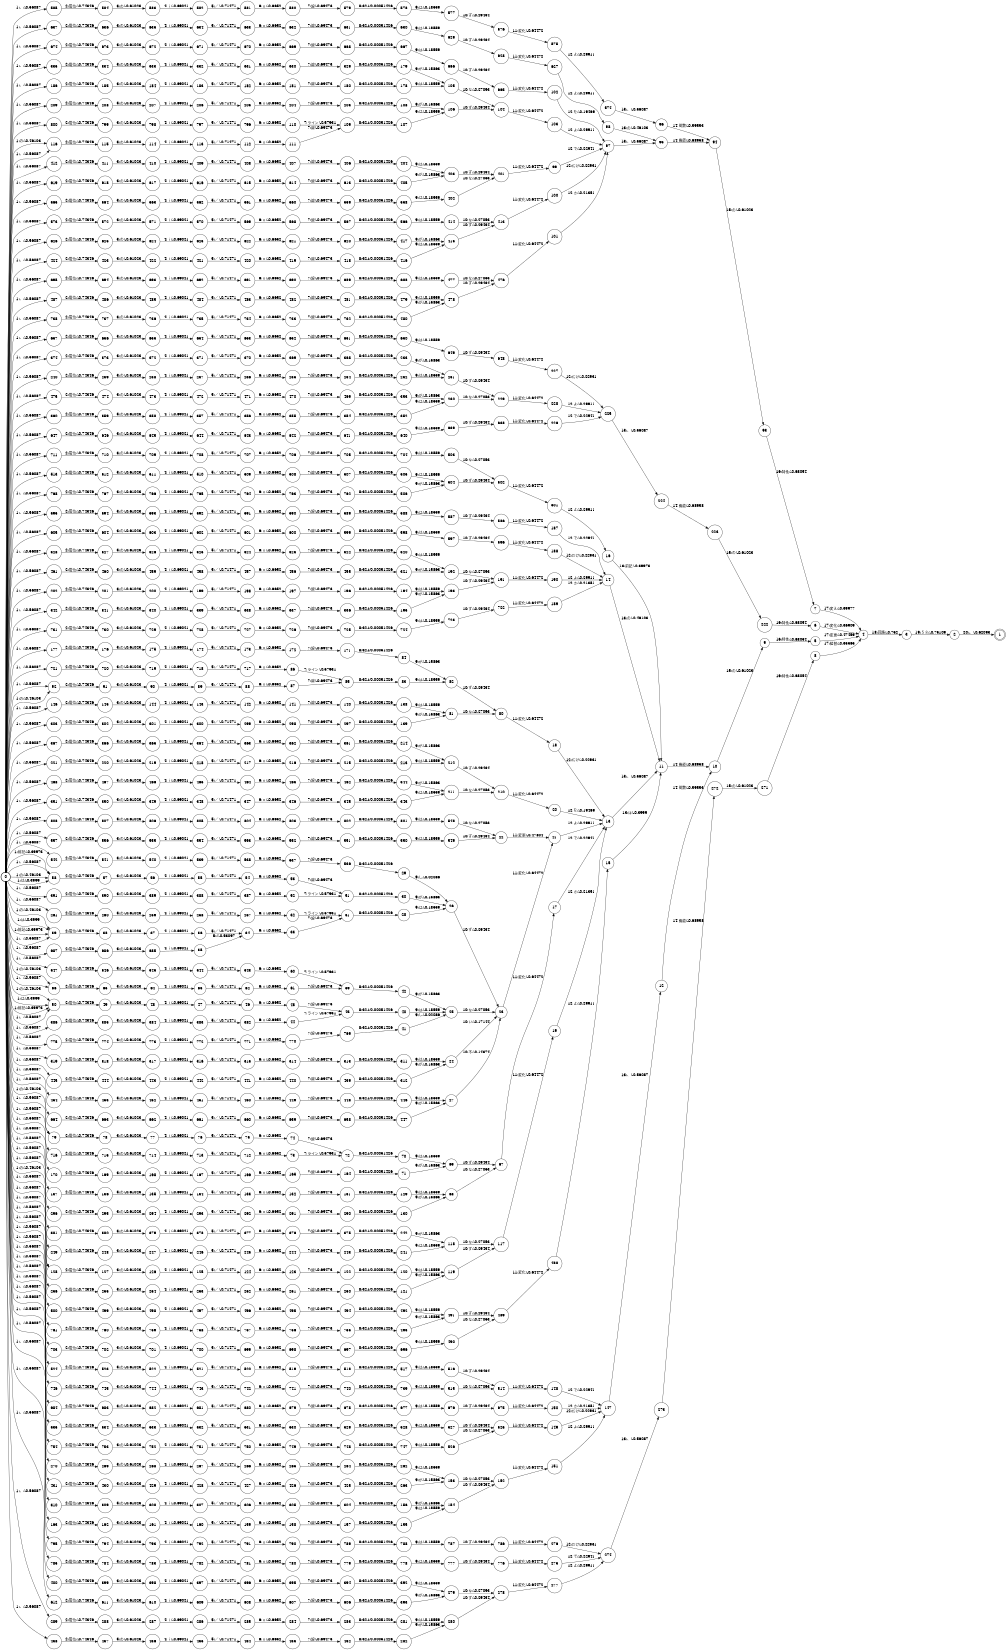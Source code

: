 digraph FST {
rankdir = LR;
size = "8.5,11";
label = "";
center = 1;
orientation = Portrait;
ranksep = "0.4";
nodesep = "0.25";
0 [label = "0", shape = circle, style = bold, fontsize = 14]
	0 -> 39 [label = "1:、/-0.56087", fontsize = 14];
	0 -> 50 [label = "1:、/-0.56087", fontsize = 14];
	0 -> 58 [label = "1:、/-0.56087", fontsize = 14];
	0 -> 66 [label = "1:、/-0.56087", fontsize = 14];
	0 -> 79 [label = "1:、/-0.56087", fontsize = 14];
	0 -> 92 [label = "1:、/-0.56087", fontsize = 14];
	0 -> 116 [label = "1:、/-0.56087", fontsize = 14];
	0 -> 128 [label = "1:、/-0.56087", fontsize = 14];
	0 -> 137 [label = "1:、/-0.56087", fontsize = 14];
	0 -> 146 [label = "1:、/-0.56087", fontsize = 14];
	0 -> 163 [label = "1:、/-0.56087", fontsize = 14];
	0 -> 170 [label = "1:、/-0.56087", fontsize = 14];
	0 -> 177 [label = "1:、/-0.56087", fontsize = 14];
	0 -> 186 [label = "1:、/-0.56087", fontsize = 14];
	0 -> 39 [label = "1:の/-0.46103", fontsize = 14];
	0 -> 202 [label = "1:、/-0.56087", fontsize = 14];
	0 -> 209 [label = "1:、/-0.56087", fontsize = 14];
	0 -> 221 [label = "1:、/-0.56087", fontsize = 14];
	0 -> 240 [label = "1:、/-0.56087", fontsize = 14];
	0 -> 249 [label = "1:、/-0.56087", fontsize = 14];
	0 -> 256 [label = "1:、/-0.56087", fontsize = 14];
	0 -> 261 [label = "1:、/-0.56087", fontsize = 14];
	0 -> 270 [label = "1:、/-0.56087", fontsize = 14];
	0 -> 289 [label = "1:、/-0.56087", fontsize = 14];
	0 -> 296 [label = "1:、/-0.56087", fontsize = 14];
	0 -> 303 [label = "1:、/-0.56087", fontsize = 14];
	0 -> 310 [label = "1:、/-0.56087", fontsize = 14];
	0 -> 319 [label = "1:、/-0.56087", fontsize = 14];
	0 -> 50 [label = "1:の/-0.46103", fontsize = 14];
	0 -> 328 [label = "1:、/-0.56087", fontsize = 14];
	0 -> 335 [label = "1:、/-0.56087", fontsize = 14];
	0 -> 58 [label = "1:の/-0.46103", fontsize = 14];
	0 -> 342 [label = "1:、/-0.56087", fontsize = 14];
	0 -> 351 [label = "1:、/-0.56087", fontsize = 14];
	0 -> 360 [label = "1:、/-0.56087", fontsize = 14];
	0 -> 367 [label = "1:、/-0.56087", fontsize = 14];
	0 -> 374 [label = "1:、/-0.56087", fontsize = 14];
	0 -> 381 [label = "1:、/-0.56087", fontsize = 14];
	0 -> 386 [label = "1:、/-0.56087", fontsize = 14];
	0 -> 391 [label = "1:、/-0.56087", fontsize = 14];
	0 -> 400 [label = "1:、/-0.56087", fontsize = 14];
	0 -> 412 [label = "1:、/-0.56087", fontsize = 14];
	0 -> 424 [label = "1:、/-0.56087", fontsize = 14];
	0 -> 431 [label = "1:、/-0.56087", fontsize = 14];
	0 -> 438 [label = "1:、/-0.56087", fontsize = 14];
	0 -> 445 [label = "1:、/-0.56087", fontsize = 14];
	0 -> 454 [label = "1:、/-0.56087", fontsize = 14];
	0 -> 66 [label = "1:の/-0.46103", fontsize = 14];
	0 -> 461 [label = "1:、/-0.56087", fontsize = 14];
	0 -> 468 [label = "1:、/-0.56087", fontsize = 14];
	0 -> 475 [label = "1:、/-0.56087", fontsize = 14];
	0 -> 487 [label = "1:、/-0.56087", fontsize = 14];
	0 -> 500 [label = "1:、/-0.56087", fontsize = 14];
	0 -> 39 [label = "1:は/-0.3999", fontsize = 14];
	0 -> 39 [label = "1:前記/-0.39973", fontsize = 14];
	0 -> 513 [label = "1:、/-0.56087", fontsize = 14];
	0 -> 524 [label = "1:、/-0.56087", fontsize = 14];
	0 -> 535 [label = "1:、/-0.56087", fontsize = 14];
	0 -> 542 [label = "1:、/-0.56087", fontsize = 14];
	0 -> 547 [label = "1:、/-0.56087", fontsize = 14];
	0 -> 557 [label = "1:、/-0.56087", fontsize = 14];
	0 -> 565 [label = "1:、/-0.56087", fontsize = 14];
	0 -> 573 [label = "1:、/-0.56087", fontsize = 14];
	0 -> 585 [label = "1:、/-0.56087", fontsize = 14];
	0 -> 79 [label = "1:の/-0.46103", fontsize = 14];
	0 -> 595 [label = "1:、/-0.56087", fontsize = 14];
	0 -> 92 [label = "1:の/-0.46103", fontsize = 14];
	0 -> 605 [label = "1:、/-0.56087", fontsize = 14];
	0 -> 612 [label = "1:、/-0.56087", fontsize = 14];
	0 -> 619 [label = "1:、/-0.56087", fontsize = 14];
	0 -> 626 [label = "1:、/-0.56087", fontsize = 14];
	0 -> 116 [label = "1:の/-0.46103", fontsize = 14];
	0 -> 637 [label = "1:、/-0.56087", fontsize = 14];
	0 -> 647 [label = "1:、/-0.56087", fontsize = 14];
	0 -> 657 [label = "1:、/-0.56087", fontsize = 14];
	0 -> 664 [label = "1:、/-0.56087", fontsize = 14];
	0 -> 674 [label = "1:、/-0.56087", fontsize = 14];
	0 -> 684 [label = "1:、/-0.56087", fontsize = 14];
	0 -> 687 [label = "1:、/-0.56087", fontsize = 14];
	0 -> 695 [label = "1:、/-0.56087", fontsize = 14];
	0 -> 50 [label = "1:は/-0.3999", fontsize = 14];
	0 -> 703 [label = "1:、/-0.56087", fontsize = 14];
	0 -> 50 [label = "1:前記/-0.39973", fontsize = 14];
	0 -> 711 [label = "1:、/-0.56087", fontsize = 14];
	0 -> 716 [label = "1:、/-0.56087", fontsize = 14];
	0 -> 721 [label = "1:、/-0.56087", fontsize = 14];
	0 -> 128 [label = "1:の/-0.46103", fontsize = 14];
	0 -> 731 [label = "1:、/-0.56087", fontsize = 14];
	0 -> 738 [label = "1:、/-0.56087", fontsize = 14];
	0 -> 746 [label = "1:、/-0.56087", fontsize = 14];
	0 -> 754 [label = "1:、/-0.56087", fontsize = 14];
	0 -> 58 [label = "1:は/-0.3999", fontsize = 14];
	0 -> 761 [label = "1:、/-0.56087", fontsize = 14];
	0 -> 768 [label = "1:、/-0.56087", fontsize = 14];
	0 -> 58 [label = "1:前記/-0.39973", fontsize = 14];
	0 -> 775 [label = "1:、/-0.56087", fontsize = 14];
	0 -> 785 [label = "1:、/-0.56087", fontsize = 14];
	0 -> 795 [label = "1:、/-0.56087", fontsize = 14];
	0 -> 800 [label = "1:、/-0.56087", fontsize = 14];
	0 -> 808 [label = "1:、/-0.56087", fontsize = 14];
1 [label = "1", shape = doublecircle, style = solid, fontsize = 14]
2 [label = "2", shape = circle, style = solid, fontsize = 14]
	2 -> 1 [label = "20:。/-0.62093", fontsize = 14];
3 [label = "3", shape = circle, style = solid, fontsize = 14]
	3 -> 2 [label = "19:５８/-0.75109", fontsize = 14];
4 [label = "4", shape = circle, style = solid, fontsize = 14]
	4 -> 3 [label = "18:回路/-0.752", fontsize = 14];
5 [label = "5", shape = circle, style = solid, fontsize = 14]
	5 -> 4 [label = "17:変更/-0.47459", fontsize = 14];
6 [label = "6", shape = circle, style = solid, fontsize = 14]
	6 -> 4 [label = "17:変化/-0.36909", fontsize = 14];
7 [label = "7", shape = circle, style = solid, fontsize = 14]
	7 -> 4 [label = "17:変え/-0.39977", fontsize = 14];
8 [label = "8", shape = circle, style = solid, fontsize = 14]
	8 -> 4 [label = "17:組替/-0.35565", fontsize = 14];
9 [label = "9", shape = circle, style = solid, fontsize = 14]
	9 -> 5 [label = "16:特性/-0.68054", fontsize = 14];
10 [label = "10", shape = circle, style = solid, fontsize = 14]
	10 -> 9 [label = "15:の/-0.61023", fontsize = 14];
11 [label = "11", shape = circle, style = solid, fontsize = 14]
	11 -> 10 [label = "14:機能/-0.68958", fontsize = 14];
12 [label = "12", shape = circle, style = solid, fontsize = 14]
	12 -> 10 [label = "14:関数/-0.59553", fontsize = 14];
13 [label = "13", shape = circle, style = solid, fontsize = 14]
	13 -> 11 [label = "13:、/-0.56087", fontsize = 14];
14 [label = "14", shape = circle, style = solid, fontsize = 14]
	14 -> 11 [label = "13:の/-0.46103", fontsize = 14];
15 [label = "15", shape = circle, style = solid, fontsize = 14]
	15 -> 11 [label = "13:は/-0.3999", fontsize = 14];
16 [label = "16", shape = circle, style = solid, fontsize = 14]
	16 -> 11 [label = "13:前記/-0.39973", fontsize = 14];
17 [label = "17", shape = circle, style = solid, fontsize = 14]
	17 -> 13 [label = "12:で/-0.22941", fontsize = 14];
18 [label = "18", shape = circle, style = solid, fontsize = 14]
	18 -> 13 [label = "12:だけ/-0.22931", fontsize = 14];
19 [label = "19", shape = circle, style = solid, fontsize = 14]
	19 -> 13 [label = "12:さ/-0.21351", fontsize = 14];
20 [label = "20", shape = circle, style = solid, fontsize = 14]
	20 -> 13 [label = "12:を/-0.19469", fontsize = 14];
21 [label = "21", shape = circle, style = solid, fontsize = 14]
	21 -> 13 [label = "12:よ/-0.29911", fontsize = 14];
22 [label = "22", shape = circle, style = solid, fontsize = 14]
	22 -> 21 [label = "11:変更/-0.47804", fontsize = 14];
23 [label = "23", shape = circle, style = solid, fontsize = 14]
	23 -> 21 [label = "11:変化/-0.64472", fontsize = 14];
24 [label = "24", shape = circle, style = solid, fontsize = 14]
	24 -> 23 [label = "10:い/-0.17144", fontsize = 14];
25 [label = "25", shape = circle, style = solid, fontsize = 14]
	25 -> 23 [label = "10:な/-0.27053", fontsize = 14];
26 [label = "26", shape = circle, style = solid, fontsize = 14]
	26 -> 23 [label = "10:ず/-0.29434", fontsize = 14];
27 [label = "27", shape = circle, style = solid, fontsize = 14]
	27 -> 23 [label = "10:不/-0.14374", fontsize = 14];
28 [label = "28", shape = circle, style = solid, fontsize = 14]
	28 -> 26 [label = "9:は/-0.18559", fontsize = 14];
29 [label = "29", shape = circle, style = solid, fontsize = 14]
	29 -> 26 [label = "9:し/-0.02086", fontsize = 14];
30 [label = "30", shape = circle, style = solid, fontsize = 14]
	30 -> 26 [label = "9:が/-0.15863", fontsize = 14];
31 [label = "31", shape = circle, style = solid, fontsize = 14]
	31 -> 28 [label = "8:32.i/0.00051426", fontsize = 14];
32 [label = "32", shape = circle, style = solid, fontsize = 14]
	32 -> 31 [label = "7:ライン/-0.57931", fontsize = 14];
33 [label = "33", shape = circle, style = solid, fontsize = 14]
	33 -> 31 [label = "7:線/-0.69473", fontsize = 14];
34 [label = "34", shape = circle, style = solid, fontsize = 14]
	34 -> 33 [label = "6:ｏ/-0.6652", fontsize = 14];
35 [label = "35", shape = circle, style = solid, fontsize = 14]
	35 -> 34 [label = "5://-0.53097", fontsize = 14];
36 [label = "36", shape = circle, style = solid, fontsize = 14]
	36 -> 34 [label = "5:／/-0.71471", fontsize = 14];
37 [label = "37", shape = circle, style = solid, fontsize = 14]
	37 -> 36 [label = "4:ｉ/-0.69021", fontsize = 14];
38 [label = "38", shape = circle, style = solid, fontsize = 14]
	38 -> 37 [label = "3:の/-0.61023", fontsize = 14];
39 [label = "39", shape = circle, style = solid, fontsize = 14]
	39 -> 38 [label = "2:電位/-0.74346", fontsize = 14];
40 [label = "40", shape = circle, style = solid, fontsize = 14]
	40 -> 25 [label = "9:は/-0.18559", fontsize = 14];
41 [label = "41", shape = circle, style = solid, fontsize = 14]
	41 -> 25 [label = "9:し/-0.02086", fontsize = 14];
42 [label = "42", shape = circle, style = solid, fontsize = 14]
	42 -> 25 [label = "9:が/-0.15863", fontsize = 14];
43 [label = "43", shape = circle, style = solid, fontsize = 14]
	43 -> 40 [label = "8:32.i/0.00051426", fontsize = 14];
44 [label = "44", shape = circle, style = solid, fontsize = 14]
	44 -> 43 [label = "7:ライン/-0.57931", fontsize = 14];
45 [label = "45", shape = circle, style = solid, fontsize = 14]
	45 -> 43 [label = "7:線/-0.69473", fontsize = 14];
46 [label = "46", shape = circle, style = solid, fontsize = 14]
	46 -> 45 [label = "6:ｏ/-0.6652", fontsize = 14];
47 [label = "47", shape = circle, style = solid, fontsize = 14]
	47 -> 46 [label = "5:／/-0.71471", fontsize = 14];
48 [label = "48", shape = circle, style = solid, fontsize = 14]
	48 -> 47 [label = "4:ｉ/-0.69021", fontsize = 14];
49 [label = "49", shape = circle, style = solid, fontsize = 14]
	49 -> 48 [label = "3:の/-0.61023", fontsize = 14];
50 [label = "50", shape = circle, style = solid, fontsize = 14]
	50 -> 49 [label = "2:電位/-0.74346", fontsize = 14];
51 [label = "51", shape = circle, style = solid, fontsize = 14]
	51 -> 30 [label = "8:32.i/0.00051426", fontsize = 14];
52 [label = "52", shape = circle, style = solid, fontsize = 14]
	52 -> 51 [label = "7:ライン/-0.57931", fontsize = 14];
53 [label = "53", shape = circle, style = solid, fontsize = 14]
	53 -> 51 [label = "7:線/-0.69473", fontsize = 14];
54 [label = "54", shape = circle, style = solid, fontsize = 14]
	54 -> 53 [label = "6:ｏ/-0.6652", fontsize = 14];
55 [label = "55", shape = circle, style = solid, fontsize = 14]
	55 -> 54 [label = "5:／/-0.71471", fontsize = 14];
56 [label = "56", shape = circle, style = solid, fontsize = 14]
	56 -> 55 [label = "4:ｉ/-0.69021", fontsize = 14];
57 [label = "57", shape = circle, style = solid, fontsize = 14]
	57 -> 56 [label = "3:の/-0.61023", fontsize = 14];
58 [label = "58", shape = circle, style = solid, fontsize = 14]
	58 -> 57 [label = "2:電位/-0.74346", fontsize = 14];
59 [label = "59", shape = circle, style = solid, fontsize = 14]
	59 -> 42 [label = "8:32.i/0.00051426", fontsize = 14];
60 [label = "60", shape = circle, style = solid, fontsize = 14]
	60 -> 59 [label = "7:ライン/-0.57931", fontsize = 14];
61 [label = "61", shape = circle, style = solid, fontsize = 14]
	61 -> 59 [label = "7:線/-0.69473", fontsize = 14];
62 [label = "62", shape = circle, style = solid, fontsize = 14]
	62 -> 61 [label = "6:ｏ/-0.6652", fontsize = 14];
63 [label = "63", shape = circle, style = solid, fontsize = 14]
	63 -> 62 [label = "5:／/-0.71471", fontsize = 14];
64 [label = "64", shape = circle, style = solid, fontsize = 14]
	64 -> 63 [label = "4:ｉ/-0.69021", fontsize = 14];
65 [label = "65", shape = circle, style = solid, fontsize = 14]
	65 -> 64 [label = "3:の/-0.61023", fontsize = 14];
66 [label = "66", shape = circle, style = solid, fontsize = 14]
	66 -> 65 [label = "2:電位/-0.74346", fontsize = 14];
67 [label = "67", shape = circle, style = solid, fontsize = 14]
	67 -> 17 [label = "11:変化/-0.64472", fontsize = 14];
68 [label = "68", shape = circle, style = solid, fontsize = 14]
	68 -> 67 [label = "10:な/-0.27053", fontsize = 14];
69 [label = "69", shape = circle, style = solid, fontsize = 14]
	69 -> 67 [label = "10:ず/-0.29434", fontsize = 14];
70 [label = "70", shape = circle, style = solid, fontsize = 14]
	70 -> 69 [label = "9:は/-0.18559", fontsize = 14];
71 [label = "71", shape = circle, style = solid, fontsize = 14]
	71 -> 69 [label = "9:が/-0.15863", fontsize = 14];
72 [label = "72", shape = circle, style = solid, fontsize = 14]
	72 -> 70 [label = "8:32.i/0.00051426", fontsize = 14];
73 [label = "73", shape = circle, style = solid, fontsize = 14]
	73 -> 72 [label = "7:ライン/-0.57931", fontsize = 14];
74 [label = "74", shape = circle, style = solid, fontsize = 14]
	74 -> 72 [label = "7:線/-0.69473", fontsize = 14];
75 [label = "75", shape = circle, style = solid, fontsize = 14]
	75 -> 74 [label = "6:ｏ/-0.6652", fontsize = 14];
76 [label = "76", shape = circle, style = solid, fontsize = 14]
	76 -> 75 [label = "5:／/-0.71471", fontsize = 14];
77 [label = "77", shape = circle, style = solid, fontsize = 14]
	77 -> 76 [label = "4:ｉ/-0.69021", fontsize = 14];
78 [label = "78", shape = circle, style = solid, fontsize = 14]
	78 -> 77 [label = "3:の/-0.61023", fontsize = 14];
79 [label = "79", shape = circle, style = solid, fontsize = 14]
	79 -> 78 [label = "2:電位/-0.74346", fontsize = 14];
80 [label = "80", shape = circle, style = solid, fontsize = 14]
	80 -> 18 [label = "11:変化/-0.64472", fontsize = 14];
81 [label = "81", shape = circle, style = solid, fontsize = 14]
	81 -> 80 [label = "10:な/-0.27053", fontsize = 14];
82 [label = "82", shape = circle, style = solid, fontsize = 14]
	82 -> 80 [label = "10:ず/-0.29434", fontsize = 14];
83 [label = "83", shape = circle, style = solid, fontsize = 14]
	83 -> 82 [label = "9:は/-0.18559", fontsize = 14];
84 [label = "84", shape = circle, style = solid, fontsize = 14]
	84 -> 82 [label = "9:が/-0.15863", fontsize = 14];
85 [label = "85", shape = circle, style = solid, fontsize = 14]
	85 -> 83 [label = "8:32.i/0.00051426", fontsize = 14];
86 [label = "86", shape = circle, style = solid, fontsize = 14]
	86 -> 85 [label = "7:ライン/-0.57931", fontsize = 14];
87 [label = "87", shape = circle, style = solid, fontsize = 14]
	87 -> 85 [label = "7:線/-0.69473", fontsize = 14];
88 [label = "88", shape = circle, style = solid, fontsize = 14]
	88 -> 87 [label = "6:ｏ/-0.6652", fontsize = 14];
89 [label = "89", shape = circle, style = solid, fontsize = 14]
	89 -> 88 [label = "5:／/-0.71471", fontsize = 14];
90 [label = "90", shape = circle, style = solid, fontsize = 14]
	90 -> 89 [label = "4:ｉ/-0.69021", fontsize = 14];
91 [label = "91", shape = circle, style = solid, fontsize = 14]
	91 -> 90 [label = "3:の/-0.61023", fontsize = 14];
92 [label = "92", shape = circle, style = solid, fontsize = 14]
	92 -> 91 [label = "2:電位/-0.74346", fontsize = 14];
93 [label = "93", shape = circle, style = solid, fontsize = 14]
	93 -> 7 [label = "16:特性/-0.68054", fontsize = 14];
94 [label = "94", shape = circle, style = solid, fontsize = 14]
	94 -> 93 [label = "15:の/-0.61023", fontsize = 14];
95 [label = "95", shape = circle, style = solid, fontsize = 14]
	95 -> 94 [label = "14:機能/-0.68958", fontsize = 14];
96 [label = "96", shape = circle, style = solid, fontsize = 14]
	96 -> 94 [label = "14:関数/-0.59553", fontsize = 14];
97 [label = "97", shape = circle, style = solid, fontsize = 14]
	97 -> 95 [label = "13:、/-0.56087", fontsize = 14];
98 [label = "98", shape = circle, style = solid, fontsize = 14]
	98 -> 95 [label = "13:の/-0.46103", fontsize = 14];
99 [label = "99", shape = circle, style = solid, fontsize = 14]
	99 -> 97 [label = "12:で/-0.22941", fontsize = 14];
100 [label = "100", shape = circle, style = solid, fontsize = 14]
	100 -> 97 [label = "12:だけ/-0.22931", fontsize = 14];
101 [label = "101", shape = circle, style = solid, fontsize = 14]
	101 -> 97 [label = "12:さ/-0.21351", fontsize = 14];
102 [label = "102", shape = circle, style = solid, fontsize = 14]
	102 -> 97 [label = "12:を/-0.19469", fontsize = 14];
103 [label = "103", shape = circle, style = solid, fontsize = 14]
	103 -> 97 [label = "12:よ/-0.29911", fontsize = 14];
104 [label = "104", shape = circle, style = solid, fontsize = 14]
	104 -> 103 [label = "11:変化/-0.64472", fontsize = 14];
105 [label = "105", shape = circle, style = solid, fontsize = 14]
	105 -> 104 [label = "10:な/-0.27053", fontsize = 14];
106 [label = "106", shape = circle, style = solid, fontsize = 14]
	106 -> 104 [label = "10:ず/-0.29434", fontsize = 14];
107 [label = "107", shape = circle, style = solid, fontsize = 14]
	107 -> 106 [label = "9:は/-0.18559", fontsize = 14];
108 [label = "108", shape = circle, style = solid, fontsize = 14]
	108 -> 106 [label = "9:が/-0.15863", fontsize = 14];
109 [label = "109", shape = circle, style = solid, fontsize = 14]
	109 -> 107 [label = "8:32.i/0.00051426", fontsize = 14];
110 [label = "110", shape = circle, style = solid, fontsize = 14]
	110 -> 109 [label = "7:ライン/-0.57931", fontsize = 14];
111 [label = "111", shape = circle, style = solid, fontsize = 14]
	111 -> 109 [label = "7:線/-0.69473", fontsize = 14];
112 [label = "112", shape = circle, style = solid, fontsize = 14]
	112 -> 111 [label = "6:ｏ/-0.6652", fontsize = 14];
113 [label = "113", shape = circle, style = solid, fontsize = 14]
	113 -> 112 [label = "5:／/-0.71471", fontsize = 14];
114 [label = "114", shape = circle, style = solid, fontsize = 14]
	114 -> 113 [label = "4:ｉ/-0.69021", fontsize = 14];
115 [label = "115", shape = circle, style = solid, fontsize = 14]
	115 -> 114 [label = "3:の/-0.61023", fontsize = 14];
116 [label = "116", shape = circle, style = solid, fontsize = 14]
	116 -> 115 [label = "2:電位/-0.74346", fontsize = 14];
117 [label = "117", shape = circle, style = solid, fontsize = 14]
	117 -> 19 [label = "11:変化/-0.64472", fontsize = 14];
118 [label = "118", shape = circle, style = solid, fontsize = 14]
	118 -> 117 [label = "10:な/-0.27053", fontsize = 14];
119 [label = "119", shape = circle, style = solid, fontsize = 14]
	119 -> 117 [label = "10:ず/-0.29434", fontsize = 14];
120 [label = "120", shape = circle, style = solid, fontsize = 14]
	120 -> 119 [label = "9:は/-0.18559", fontsize = 14];
121 [label = "121", shape = circle, style = solid, fontsize = 14]
	121 -> 119 [label = "9:が/-0.15863", fontsize = 14];
122 [label = "122", shape = circle, style = solid, fontsize = 14]
	122 -> 120 [label = "8:32.i/0.00051426", fontsize = 14];
123 [label = "123", shape = circle, style = solid, fontsize = 14]
	123 -> 122 [label = "7:線/-0.69473", fontsize = 14];
124 [label = "124", shape = circle, style = solid, fontsize = 14]
	124 -> 123 [label = "6:ｏ/-0.6652", fontsize = 14];
125 [label = "125", shape = circle, style = solid, fontsize = 14]
	125 -> 124 [label = "5:／/-0.71471", fontsize = 14];
126 [label = "126", shape = circle, style = solid, fontsize = 14]
	126 -> 125 [label = "4:ｉ/-0.69021", fontsize = 14];
127 [label = "127", shape = circle, style = solid, fontsize = 14]
	127 -> 126 [label = "3:の/-0.61023", fontsize = 14];
128 [label = "128", shape = circle, style = solid, fontsize = 14]
	128 -> 127 [label = "2:電位/-0.74346", fontsize = 14];
129 [label = "129", shape = circle, style = solid, fontsize = 14]
	129 -> 68 [label = "9:は/-0.18559", fontsize = 14];
130 [label = "130", shape = circle, style = solid, fontsize = 14]
	130 -> 68 [label = "9:が/-0.15863", fontsize = 14];
131 [label = "131", shape = circle, style = solid, fontsize = 14]
	131 -> 129 [label = "8:32.i/0.00051426", fontsize = 14];
132 [label = "132", shape = circle, style = solid, fontsize = 14]
	132 -> 131 [label = "7:線/-0.69473", fontsize = 14];
133 [label = "133", shape = circle, style = solid, fontsize = 14]
	133 -> 132 [label = "6:ｏ/-0.6652", fontsize = 14];
134 [label = "134", shape = circle, style = solid, fontsize = 14]
	134 -> 133 [label = "5:／/-0.71471", fontsize = 14];
135 [label = "135", shape = circle, style = solid, fontsize = 14]
	135 -> 134 [label = "4:ｉ/-0.69021", fontsize = 14];
136 [label = "136", shape = circle, style = solid, fontsize = 14]
	136 -> 135 [label = "3:の/-0.61023", fontsize = 14];
137 [label = "137", shape = circle, style = solid, fontsize = 14]
	137 -> 136 [label = "2:電位/-0.74346", fontsize = 14];
138 [label = "138", shape = circle, style = solid, fontsize = 14]
	138 -> 81 [label = "9:は/-0.18559", fontsize = 14];
139 [label = "139", shape = circle, style = solid, fontsize = 14]
	139 -> 81 [label = "9:が/-0.15863", fontsize = 14];
140 [label = "140", shape = circle, style = solid, fontsize = 14]
	140 -> 138 [label = "8:32.i/0.00051426", fontsize = 14];
141 [label = "141", shape = circle, style = solid, fontsize = 14]
	141 -> 140 [label = "7:線/-0.69473", fontsize = 14];
142 [label = "142", shape = circle, style = solid, fontsize = 14]
	142 -> 141 [label = "6:ｏ/-0.6652", fontsize = 14];
143 [label = "143", shape = circle, style = solid, fontsize = 14]
	143 -> 142 [label = "5:／/-0.71471", fontsize = 14];
144 [label = "144", shape = circle, style = solid, fontsize = 14]
	144 -> 143 [label = "4:ｉ/-0.69021", fontsize = 14];
145 [label = "145", shape = circle, style = solid, fontsize = 14]
	145 -> 144 [label = "3:の/-0.61023", fontsize = 14];
146 [label = "146", shape = circle, style = solid, fontsize = 14]
	146 -> 145 [label = "2:電位/-0.74346", fontsize = 14];
147 [label = "147", shape = circle, style = solid, fontsize = 14]
	147 -> 12 [label = "13:、/-0.56087", fontsize = 14];
148 [label = "148", shape = circle, style = solid, fontsize = 14]
	148 -> 147 [label = "12:で/-0.22941", fontsize = 14];
149 [label = "149", shape = circle, style = solid, fontsize = 14]
	149 -> 147 [label = "12:だけ/-0.22931", fontsize = 14];
150 [label = "150", shape = circle, style = solid, fontsize = 14]
	150 -> 147 [label = "12:さ/-0.21351", fontsize = 14];
151 [label = "151", shape = circle, style = solid, fontsize = 14]
	151 -> 147 [label = "12:よ/-0.29911", fontsize = 14];
152 [label = "152", shape = circle, style = solid, fontsize = 14]
	152 -> 151 [label = "11:変化/-0.64472", fontsize = 14];
153 [label = "153", shape = circle, style = solid, fontsize = 14]
	153 -> 152 [label = "10:な/-0.27053", fontsize = 14];
154 [label = "154", shape = circle, style = solid, fontsize = 14]
	154 -> 152 [label = "10:ず/-0.29434", fontsize = 14];
155 [label = "155", shape = circle, style = solid, fontsize = 14]
	155 -> 154 [label = "9:は/-0.18559", fontsize = 14];
156 [label = "156", shape = circle, style = solid, fontsize = 14]
	156 -> 154 [label = "9:が/-0.15863", fontsize = 14];
157 [label = "157", shape = circle, style = solid, fontsize = 14]
	157 -> 155 [label = "8:32.i/0.00051426", fontsize = 14];
158 [label = "158", shape = circle, style = solid, fontsize = 14]
	158 -> 157 [label = "7:線/-0.69473", fontsize = 14];
159 [label = "159", shape = circle, style = solid, fontsize = 14]
	159 -> 158 [label = "6:ｏ/-0.6652", fontsize = 14];
160 [label = "160", shape = circle, style = solid, fontsize = 14]
	160 -> 159 [label = "5:／/-0.71471", fontsize = 14];
161 [label = "161", shape = circle, style = solid, fontsize = 14]
	161 -> 160 [label = "4:ｉ/-0.69021", fontsize = 14];
162 [label = "162", shape = circle, style = solid, fontsize = 14]
	162 -> 161 [label = "3:の/-0.61023", fontsize = 14];
163 [label = "163", shape = circle, style = solid, fontsize = 14]
	163 -> 162 [label = "2:電位/-0.74346", fontsize = 14];
164 [label = "164", shape = circle, style = solid, fontsize = 14]
	164 -> 71 [label = "8:32.i/0.00051426", fontsize = 14];
165 [label = "165", shape = circle, style = solid, fontsize = 14]
	165 -> 164 [label = "7:線/-0.69473", fontsize = 14];
166 [label = "166", shape = circle, style = solid, fontsize = 14]
	166 -> 165 [label = "6:ｏ/-0.6652", fontsize = 14];
167 [label = "167", shape = circle, style = solid, fontsize = 14]
	167 -> 166 [label = "5:／/-0.71471", fontsize = 14];
168 [label = "168", shape = circle, style = solid, fontsize = 14]
	168 -> 167 [label = "4:ｉ/-0.69021", fontsize = 14];
169 [label = "169", shape = circle, style = solid, fontsize = 14]
	169 -> 168 [label = "3:の/-0.61023", fontsize = 14];
170 [label = "170", shape = circle, style = solid, fontsize = 14]
	170 -> 169 [label = "2:電位/-0.74346", fontsize = 14];
171 [label = "171", shape = circle, style = solid, fontsize = 14]
	171 -> 84 [label = "8:32.i/0.00051426", fontsize = 14];
172 [label = "172", shape = circle, style = solid, fontsize = 14]
	172 -> 171 [label = "7:線/-0.69473", fontsize = 14];
173 [label = "173", shape = circle, style = solid, fontsize = 14]
	173 -> 172 [label = "6:ｏ/-0.6652", fontsize = 14];
174 [label = "174", shape = circle, style = solid, fontsize = 14]
	174 -> 173 [label = "5:／/-0.71471", fontsize = 14];
175 [label = "175", shape = circle, style = solid, fontsize = 14]
	175 -> 174 [label = "4:ｉ/-0.69021", fontsize = 14];
176 [label = "176", shape = circle, style = solid, fontsize = 14]
	176 -> 175 [label = "3:の/-0.61023", fontsize = 14];
177 [label = "177", shape = circle, style = solid, fontsize = 14]
	177 -> 176 [label = "2:電位/-0.74346", fontsize = 14];
178 [label = "178", shape = circle, style = solid, fontsize = 14]
	178 -> 105 [label = "9:は/-0.18559", fontsize = 14];
179 [label = "179", shape = circle, style = solid, fontsize = 14]
	179 -> 105 [label = "9:が/-0.15863", fontsize = 14];
180 [label = "180", shape = circle, style = solid, fontsize = 14]
	180 -> 178 [label = "8:32.i/0.00051426", fontsize = 14];
181 [label = "181", shape = circle, style = solid, fontsize = 14]
	181 -> 180 [label = "7:線/-0.69473", fontsize = 14];
182 [label = "182", shape = circle, style = solid, fontsize = 14]
	182 -> 181 [label = "6:ｏ/-0.6652", fontsize = 14];
183 [label = "183", shape = circle, style = solid, fontsize = 14]
	183 -> 182 [label = "5:／/-0.71471", fontsize = 14];
184 [label = "184", shape = circle, style = solid, fontsize = 14]
	184 -> 183 [label = "4:ｉ/-0.69021", fontsize = 14];
185 [label = "185", shape = circle, style = solid, fontsize = 14]
	185 -> 184 [label = "3:の/-0.61023", fontsize = 14];
186 [label = "186", shape = circle, style = solid, fontsize = 14]
	186 -> 185 [label = "2:電位/-0.74346", fontsize = 14];
187 [label = "187", shape = circle, style = solid, fontsize = 14]
	187 -> 14 [label = "12:で/-0.22941", fontsize = 14];
188 [label = "188", shape = circle, style = solid, fontsize = 14]
	188 -> 14 [label = "12:だけ/-0.22931", fontsize = 14];
189 [label = "189", shape = circle, style = solid, fontsize = 14]
	189 -> 14 [label = "12:さ/-0.21351", fontsize = 14];
190 [label = "190", shape = circle, style = solid, fontsize = 14]
	190 -> 14 [label = "12:よ/-0.29911", fontsize = 14];
191 [label = "191", shape = circle, style = solid, fontsize = 14]
	191 -> 190 [label = "11:変化/-0.64472", fontsize = 14];
192 [label = "192", shape = circle, style = solid, fontsize = 14]
	192 -> 191 [label = "10:な/-0.27053", fontsize = 14];
193 [label = "193", shape = circle, style = solid, fontsize = 14]
	193 -> 191 [label = "10:ず/-0.29434", fontsize = 14];
194 [label = "194", shape = circle, style = solid, fontsize = 14]
	194 -> 193 [label = "9:は/-0.18559", fontsize = 14];
195 [label = "195", shape = circle, style = solid, fontsize = 14]
	195 -> 193 [label = "9:が/-0.15863", fontsize = 14];
196 [label = "196", shape = circle, style = solid, fontsize = 14]
	196 -> 194 [label = "8:32.i/0.00051426", fontsize = 14];
197 [label = "197", shape = circle, style = solid, fontsize = 14]
	197 -> 196 [label = "7:線/-0.69473", fontsize = 14];
198 [label = "198", shape = circle, style = solid, fontsize = 14]
	198 -> 197 [label = "6:ｏ/-0.6652", fontsize = 14];
199 [label = "199", shape = circle, style = solid, fontsize = 14]
	199 -> 198 [label = "5:／/-0.71471", fontsize = 14];
200 [label = "200", shape = circle, style = solid, fontsize = 14]
	200 -> 199 [label = "4:ｉ/-0.69021", fontsize = 14];
201 [label = "201", shape = circle, style = solid, fontsize = 14]
	201 -> 200 [label = "3:の/-0.61023", fontsize = 14];
202 [label = "202", shape = circle, style = solid, fontsize = 14]
	202 -> 201 [label = "2:電位/-0.74346", fontsize = 14];
203 [label = "203", shape = circle, style = solid, fontsize = 14]
	203 -> 108 [label = "8:32.i/0.00051426", fontsize = 14];
204 [label = "204", shape = circle, style = solid, fontsize = 14]
	204 -> 203 [label = "7:線/-0.69473", fontsize = 14];
205 [label = "205", shape = circle, style = solid, fontsize = 14]
	205 -> 204 [label = "6:ｏ/-0.6652", fontsize = 14];
206 [label = "206", shape = circle, style = solid, fontsize = 14]
	206 -> 205 [label = "5:／/-0.71471", fontsize = 14];
207 [label = "207", shape = circle, style = solid, fontsize = 14]
	207 -> 206 [label = "4:ｉ/-0.69021", fontsize = 14];
208 [label = "208", shape = circle, style = solid, fontsize = 14]
	208 -> 207 [label = "3:の/-0.61023", fontsize = 14];
209 [label = "209", shape = circle, style = solid, fontsize = 14]
	209 -> 208 [label = "2:電位/-0.74346", fontsize = 14];
210 [label = "210", shape = circle, style = solid, fontsize = 14]
	210 -> 20 [label = "11:変化/-0.64472", fontsize = 14];
211 [label = "211", shape = circle, style = solid, fontsize = 14]
	211 -> 210 [label = "10:な/-0.27053", fontsize = 14];
212 [label = "212", shape = circle, style = solid, fontsize = 14]
	212 -> 210 [label = "10:ず/-0.29434", fontsize = 14];
213 [label = "213", shape = circle, style = solid, fontsize = 14]
	213 -> 212 [label = "9:は/-0.18559", fontsize = 14];
214 [label = "214", shape = circle, style = solid, fontsize = 14]
	214 -> 212 [label = "9:が/-0.15863", fontsize = 14];
215 [label = "215", shape = circle, style = solid, fontsize = 14]
	215 -> 213 [label = "8:32.i/0.00051426", fontsize = 14];
216 [label = "216", shape = circle, style = solid, fontsize = 14]
	216 -> 215 [label = "7:線/-0.69473", fontsize = 14];
217 [label = "217", shape = circle, style = solid, fontsize = 14]
	217 -> 216 [label = "6:ｏ/-0.6652", fontsize = 14];
218 [label = "218", shape = circle, style = solid, fontsize = 14]
	218 -> 217 [label = "5:／/-0.71471", fontsize = 14];
219 [label = "219", shape = circle, style = solid, fontsize = 14]
	219 -> 218 [label = "4:ｉ/-0.69021", fontsize = 14];
220 [label = "220", shape = circle, style = solid, fontsize = 14]
	220 -> 219 [label = "3:の/-0.61023", fontsize = 14];
221 [label = "221", shape = circle, style = solid, fontsize = 14]
	221 -> 220 [label = "2:電位/-0.74346", fontsize = 14];
222 [label = "222", shape = circle, style = solid, fontsize = 14]
	222 -> 6 [label = "16:特性/-0.68054", fontsize = 14];
223 [label = "223", shape = circle, style = solid, fontsize = 14]
	223 -> 222 [label = "15:の/-0.61023", fontsize = 14];
224 [label = "224", shape = circle, style = solid, fontsize = 14]
	224 -> 223 [label = "14:機能/-0.68958", fontsize = 14];
225 [label = "225", shape = circle, style = solid, fontsize = 14]
	225 -> 224 [label = "13:、/-0.56087", fontsize = 14];
226 [label = "226", shape = circle, style = solid, fontsize = 14]
	226 -> 225 [label = "12:で/-0.22941", fontsize = 14];
227 [label = "227", shape = circle, style = solid, fontsize = 14]
	227 -> 225 [label = "12:だけ/-0.22931", fontsize = 14];
228 [label = "228", shape = circle, style = solid, fontsize = 14]
	228 -> 225 [label = "12:よ/-0.29911", fontsize = 14];
229 [label = "229", shape = circle, style = solid, fontsize = 14]
	229 -> 228 [label = "11:変化/-0.64472", fontsize = 14];
230 [label = "230", shape = circle, style = solid, fontsize = 14]
	230 -> 229 [label = "10:な/-0.27053", fontsize = 14];
231 [label = "231", shape = circle, style = solid, fontsize = 14]
	231 -> 229 [label = "10:ず/-0.29434", fontsize = 14];
232 [label = "232", shape = circle, style = solid, fontsize = 14]
	232 -> 231 [label = "9:は/-0.18559", fontsize = 14];
233 [label = "233", shape = circle, style = solid, fontsize = 14]
	233 -> 231 [label = "9:が/-0.15863", fontsize = 14];
234 [label = "234", shape = circle, style = solid, fontsize = 14]
	234 -> 232 [label = "8:32.i/0.00051426", fontsize = 14];
235 [label = "235", shape = circle, style = solid, fontsize = 14]
	235 -> 234 [label = "7:線/-0.69473", fontsize = 14];
236 [label = "236", shape = circle, style = solid, fontsize = 14]
	236 -> 235 [label = "6:ｏ/-0.6652", fontsize = 14];
237 [label = "237", shape = circle, style = solid, fontsize = 14]
	237 -> 236 [label = "5:／/-0.71471", fontsize = 14];
238 [label = "238", shape = circle, style = solid, fontsize = 14]
	238 -> 237 [label = "4:ｉ/-0.69021", fontsize = 14];
239 [label = "239", shape = circle, style = solid, fontsize = 14]
	239 -> 238 [label = "3:の/-0.61023", fontsize = 14];
240 [label = "240", shape = circle, style = solid, fontsize = 14]
	240 -> 239 [label = "2:電位/-0.74346", fontsize = 14];
241 [label = "241", shape = circle, style = solid, fontsize = 14]
	241 -> 118 [label = "9:は/-0.18559", fontsize = 14];
242 [label = "242", shape = circle, style = solid, fontsize = 14]
	242 -> 118 [label = "9:が/-0.15863", fontsize = 14];
243 [label = "243", shape = circle, style = solid, fontsize = 14]
	243 -> 241 [label = "8:32.i/0.00051426", fontsize = 14];
244 [label = "244", shape = circle, style = solid, fontsize = 14]
	244 -> 243 [label = "7:線/-0.69473", fontsize = 14];
245 [label = "245", shape = circle, style = solid, fontsize = 14]
	245 -> 244 [label = "6:ｏ/-0.6652", fontsize = 14];
246 [label = "246", shape = circle, style = solid, fontsize = 14]
	246 -> 245 [label = "5:／/-0.71471", fontsize = 14];
247 [label = "247", shape = circle, style = solid, fontsize = 14]
	247 -> 246 [label = "4:ｉ/-0.69021", fontsize = 14];
248 [label = "248", shape = circle, style = solid, fontsize = 14]
	248 -> 247 [label = "3:の/-0.61023", fontsize = 14];
249 [label = "249", shape = circle, style = solid, fontsize = 14]
	249 -> 248 [label = "2:電位/-0.74346", fontsize = 14];
250 [label = "250", shape = circle, style = solid, fontsize = 14]
	250 -> 121 [label = "8:32.i/0.00051426", fontsize = 14];
251 [label = "251", shape = circle, style = solid, fontsize = 14]
	251 -> 250 [label = "7:線/-0.69473", fontsize = 14];
252 [label = "252", shape = circle, style = solid, fontsize = 14]
	252 -> 251 [label = "6:ｏ/-0.6652", fontsize = 14];
253 [label = "253", shape = circle, style = solid, fontsize = 14]
	253 -> 252 [label = "5:／/-0.71471", fontsize = 14];
254 [label = "254", shape = circle, style = solid, fontsize = 14]
	254 -> 253 [label = "4:ｉ/-0.69021", fontsize = 14];
255 [label = "255", shape = circle, style = solid, fontsize = 14]
	255 -> 254 [label = "3:の/-0.61023", fontsize = 14];
256 [label = "256", shape = circle, style = solid, fontsize = 14]
	256 -> 255 [label = "2:電位/-0.74346", fontsize = 14];
257 [label = "257", shape = circle, style = solid, fontsize = 14]
	257 -> 32 [label = "6:ｏ/-0.6652", fontsize = 14];
258 [label = "258", shape = circle, style = solid, fontsize = 14]
	258 -> 257 [label = "5:／/-0.71471", fontsize = 14];
259 [label = "259", shape = circle, style = solid, fontsize = 14]
	259 -> 258 [label = "4:ｉ/-0.69021", fontsize = 14];
260 [label = "260", shape = circle, style = solid, fontsize = 14]
	260 -> 259 [label = "3:の/-0.61023", fontsize = 14];
261 [label = "261", shape = circle, style = solid, fontsize = 14]
	261 -> 260 [label = "2:電位/-0.74346", fontsize = 14];
262 [label = "262", shape = circle, style = solid, fontsize = 14]
	262 -> 153 [label = "9:は/-0.18559", fontsize = 14];
263 [label = "263", shape = circle, style = solid, fontsize = 14]
	263 -> 153 [label = "9:が/-0.15863", fontsize = 14];
264 [label = "264", shape = circle, style = solid, fontsize = 14]
	264 -> 262 [label = "8:32.i/0.00051426", fontsize = 14];
265 [label = "265", shape = circle, style = solid, fontsize = 14]
	265 -> 264 [label = "7:線/-0.69473", fontsize = 14];
266 [label = "266", shape = circle, style = solid, fontsize = 14]
	266 -> 265 [label = "6:ｏ/-0.6652", fontsize = 14];
267 [label = "267", shape = circle, style = solid, fontsize = 14]
	267 -> 266 [label = "5:／/-0.71471", fontsize = 14];
268 [label = "268", shape = circle, style = solid, fontsize = 14]
	268 -> 267 [label = "4:ｉ/-0.69021", fontsize = 14];
269 [label = "269", shape = circle, style = solid, fontsize = 14]
	269 -> 268 [label = "3:の/-0.61023", fontsize = 14];
270 [label = "270", shape = circle, style = solid, fontsize = 14]
	270 -> 269 [label = "2:電位/-0.74346", fontsize = 14];
271 [label = "271", shape = circle, style = solid, fontsize = 14]
	271 -> 8 [label = "16:特性/-0.68054", fontsize = 14];
272 [label = "272", shape = circle, style = solid, fontsize = 14]
	272 -> 271 [label = "15:の/-0.61023", fontsize = 14];
273 [label = "273", shape = circle, style = solid, fontsize = 14]
	273 -> 272 [label = "14:機能/-0.68958", fontsize = 14];
274 [label = "274", shape = circle, style = solid, fontsize = 14]
	274 -> 273 [label = "13:、/-0.56087", fontsize = 14];
275 [label = "275", shape = circle, style = solid, fontsize = 14]
	275 -> 274 [label = "12:で/-0.22941", fontsize = 14];
276 [label = "276", shape = circle, style = solid, fontsize = 14]
	276 -> 274 [label = "12:だけ/-0.22931", fontsize = 14];
277 [label = "277", shape = circle, style = solid, fontsize = 14]
	277 -> 274 [label = "12:よ/-0.29911", fontsize = 14];
278 [label = "278", shape = circle, style = solid, fontsize = 14]
	278 -> 277 [label = "11:変化/-0.64472", fontsize = 14];
279 [label = "279", shape = circle, style = solid, fontsize = 14]
	279 -> 278 [label = "10:な/-0.27053", fontsize = 14];
280 [label = "280", shape = circle, style = solid, fontsize = 14]
	280 -> 278 [label = "10:ず/-0.29434", fontsize = 14];
281 [label = "281", shape = circle, style = solid, fontsize = 14]
	281 -> 280 [label = "9:は/-0.18559", fontsize = 14];
282 [label = "282", shape = circle, style = solid, fontsize = 14]
	282 -> 280 [label = "9:が/-0.15863", fontsize = 14];
283 [label = "283", shape = circle, style = solid, fontsize = 14]
	283 -> 281 [label = "8:32.i/0.00051426", fontsize = 14];
284 [label = "284", shape = circle, style = solid, fontsize = 14]
	284 -> 283 [label = "7:線/-0.69473", fontsize = 14];
285 [label = "285", shape = circle, style = solid, fontsize = 14]
	285 -> 284 [label = "6:ｏ/-0.6652", fontsize = 14];
286 [label = "286", shape = circle, style = solid, fontsize = 14]
	286 -> 285 [label = "5:／/-0.71471", fontsize = 14];
287 [label = "287", shape = circle, style = solid, fontsize = 14]
	287 -> 286 [label = "4:ｉ/-0.69021", fontsize = 14];
288 [label = "288", shape = circle, style = solid, fontsize = 14]
	288 -> 287 [label = "3:の/-0.61023", fontsize = 14];
289 [label = "289", shape = circle, style = solid, fontsize = 14]
	289 -> 288 [label = "2:電位/-0.74346", fontsize = 14];
290 [label = "290", shape = circle, style = solid, fontsize = 14]
	290 -> 130 [label = "8:32.i/0.00051426", fontsize = 14];
291 [label = "291", shape = circle, style = solid, fontsize = 14]
	291 -> 290 [label = "7:線/-0.69473", fontsize = 14];
292 [label = "292", shape = circle, style = solid, fontsize = 14]
	292 -> 291 [label = "6:ｏ/-0.6652", fontsize = 14];
293 [label = "293", shape = circle, style = solid, fontsize = 14]
	293 -> 292 [label = "5:／/-0.71471", fontsize = 14];
294 [label = "294", shape = circle, style = solid, fontsize = 14]
	294 -> 293 [label = "4:ｉ/-0.69021", fontsize = 14];
295 [label = "295", shape = circle, style = solid, fontsize = 14]
	295 -> 294 [label = "3:の/-0.61023", fontsize = 14];
296 [label = "296", shape = circle, style = solid, fontsize = 14]
	296 -> 295 [label = "2:電位/-0.74346", fontsize = 14];
297 [label = "297", shape = circle, style = solid, fontsize = 14]
	297 -> 139 [label = "8:32.i/0.00051426", fontsize = 14];
298 [label = "298", shape = circle, style = solid, fontsize = 14]
	298 -> 297 [label = "7:線/-0.69473", fontsize = 14];
299 [label = "299", shape = circle, style = solid, fontsize = 14]
	299 -> 298 [label = "6:ｏ/-0.6652", fontsize = 14];
300 [label = "300", shape = circle, style = solid, fontsize = 14]
	300 -> 299 [label = "5:／/-0.71471", fontsize = 14];
301 [label = "301", shape = circle, style = solid, fontsize = 14]
	301 -> 300 [label = "4:ｉ/-0.69021", fontsize = 14];
302 [label = "302", shape = circle, style = solid, fontsize = 14]
	302 -> 301 [label = "3:の/-0.61023", fontsize = 14];
303 [label = "303", shape = circle, style = solid, fontsize = 14]
	303 -> 302 [label = "2:電位/-0.74346", fontsize = 14];
304 [label = "304", shape = circle, style = solid, fontsize = 14]
	304 -> 156 [label = "8:32.i/0.00051426", fontsize = 14];
305 [label = "305", shape = circle, style = solid, fontsize = 14]
	305 -> 304 [label = "7:線/-0.69473", fontsize = 14];
306 [label = "306", shape = circle, style = solid, fontsize = 14]
	306 -> 305 [label = "6:ｏ/-0.6652", fontsize = 14];
307 [label = "307", shape = circle, style = solid, fontsize = 14]
	307 -> 306 [label = "5:／/-0.71471", fontsize = 14];
308 [label = "308", shape = circle, style = solid, fontsize = 14]
	308 -> 307 [label = "4:ｉ/-0.69021", fontsize = 14];
309 [label = "309", shape = circle, style = solid, fontsize = 14]
	309 -> 308 [label = "3:の/-0.61023", fontsize = 14];
310 [label = "310", shape = circle, style = solid, fontsize = 14]
	310 -> 309 [label = "2:電位/-0.74346", fontsize = 14];
311 [label = "311", shape = circle, style = solid, fontsize = 14]
	311 -> 24 [label = "9:は/-0.18559", fontsize = 14];
312 [label = "312", shape = circle, style = solid, fontsize = 14]
	312 -> 24 [label = "9:が/-0.15863", fontsize = 14];
313 [label = "313", shape = circle, style = solid, fontsize = 14]
	313 -> 311 [label = "8:32.i/0.00051426", fontsize = 14];
314 [label = "314", shape = circle, style = solid, fontsize = 14]
	314 -> 313 [label = "7:線/-0.69473", fontsize = 14];
315 [label = "315", shape = circle, style = solid, fontsize = 14]
	315 -> 314 [label = "6:ｏ/-0.6652", fontsize = 14];
316 [label = "316", shape = circle, style = solid, fontsize = 14]
	316 -> 315 [label = "5:／/-0.71471", fontsize = 14];
317 [label = "317", shape = circle, style = solid, fontsize = 14]
	317 -> 316 [label = "4:ｉ/-0.69021", fontsize = 14];
318 [label = "318", shape = circle, style = solid, fontsize = 14]
	318 -> 317 [label = "3:の/-0.61023", fontsize = 14];
319 [label = "319", shape = circle, style = solid, fontsize = 14]
	319 -> 318 [label = "2:電位/-0.74346", fontsize = 14];
320 [label = "320", shape = circle, style = solid, fontsize = 14]
	320 -> 192 [label = "9:は/-0.18559", fontsize = 14];
321 [label = "321", shape = circle, style = solid, fontsize = 14]
	321 -> 192 [label = "9:が/-0.15863", fontsize = 14];
322 [label = "322", shape = circle, style = solid, fontsize = 14]
	322 -> 320 [label = "8:32.i/0.00051426", fontsize = 14];
323 [label = "323", shape = circle, style = solid, fontsize = 14]
	323 -> 322 [label = "7:線/-0.69473", fontsize = 14];
324 [label = "324", shape = circle, style = solid, fontsize = 14]
	324 -> 323 [label = "6:ｏ/-0.6652", fontsize = 14];
325 [label = "325", shape = circle, style = solid, fontsize = 14]
	325 -> 324 [label = "5:／/-0.71471", fontsize = 14];
326 [label = "326", shape = circle, style = solid, fontsize = 14]
	326 -> 325 [label = "4:ｉ/-0.69021", fontsize = 14];
327 [label = "327", shape = circle, style = solid, fontsize = 14]
	327 -> 326 [label = "3:の/-0.61023", fontsize = 14];
328 [label = "328", shape = circle, style = solid, fontsize = 14]
	328 -> 327 [label = "2:電位/-0.74346", fontsize = 14];
329 [label = "329", shape = circle, style = solid, fontsize = 14]
	329 -> 179 [label = "8:32.i/0.00051426", fontsize = 14];
330 [label = "330", shape = circle, style = solid, fontsize = 14]
	330 -> 329 [label = "7:線/-0.69473", fontsize = 14];
331 [label = "331", shape = circle, style = solid, fontsize = 14]
	331 -> 330 [label = "6:ｏ/-0.6652", fontsize = 14];
332 [label = "332", shape = circle, style = solid, fontsize = 14]
	332 -> 331 [label = "5:／/-0.71471", fontsize = 14];
333 [label = "333", shape = circle, style = solid, fontsize = 14]
	333 -> 332 [label = "4:ｉ/-0.69021", fontsize = 14];
334 [label = "334", shape = circle, style = solid, fontsize = 14]
	334 -> 333 [label = "3:の/-0.61023", fontsize = 14];
335 [label = "335", shape = circle, style = solid, fontsize = 14]
	335 -> 334 [label = "2:電位/-0.74346", fontsize = 14];
336 [label = "336", shape = circle, style = solid, fontsize = 14]
	336 -> 195 [label = "8:32.i/0.00051426", fontsize = 14];
337 [label = "337", shape = circle, style = solid, fontsize = 14]
	337 -> 336 [label = "7:線/-0.69473", fontsize = 14];
338 [label = "338", shape = circle, style = solid, fontsize = 14]
	338 -> 337 [label = "6:ｏ/-0.6652", fontsize = 14];
339 [label = "339", shape = circle, style = solid, fontsize = 14]
	339 -> 338 [label = "5:／/-0.71471", fontsize = 14];
340 [label = "340", shape = circle, style = solid, fontsize = 14]
	340 -> 339 [label = "4:ｉ/-0.69021", fontsize = 14];
341 [label = "341", shape = circle, style = solid, fontsize = 14]
	341 -> 340 [label = "3:の/-0.61023", fontsize = 14];
342 [label = "342", shape = circle, style = solid, fontsize = 14]
	342 -> 341 [label = "2:電位/-0.74346", fontsize = 14];
343 [label = "343", shape = circle, style = solid, fontsize = 14]
	343 -> 211 [label = "9:は/-0.18559", fontsize = 14];
344 [label = "344", shape = circle, style = solid, fontsize = 14]
	344 -> 211 [label = "9:が/-0.15863", fontsize = 14];
345 [label = "345", shape = circle, style = solid, fontsize = 14]
	345 -> 343 [label = "8:32.i/0.00051426", fontsize = 14];
346 [label = "346", shape = circle, style = solid, fontsize = 14]
	346 -> 345 [label = "7:線/-0.69473", fontsize = 14];
347 [label = "347", shape = circle, style = solid, fontsize = 14]
	347 -> 346 [label = "6:ｏ/-0.6652", fontsize = 14];
348 [label = "348", shape = circle, style = solid, fontsize = 14]
	348 -> 347 [label = "5:／/-0.71471", fontsize = 14];
349 [label = "349", shape = circle, style = solid, fontsize = 14]
	349 -> 348 [label = "4:ｉ/-0.69021", fontsize = 14];
350 [label = "350", shape = circle, style = solid, fontsize = 14]
	350 -> 349 [label = "3:の/-0.61023", fontsize = 14];
351 [label = "351", shape = circle, style = solid, fontsize = 14]
	351 -> 350 [label = "2:電位/-0.74346", fontsize = 14];
352 [label = "352", shape = circle, style = solid, fontsize = 14]
	352 -> 230 [label = "9:は/-0.18559", fontsize = 14];
353 [label = "353", shape = circle, style = solid, fontsize = 14]
	353 -> 230 [label = "9:が/-0.15863", fontsize = 14];
354 [label = "354", shape = circle, style = solid, fontsize = 14]
	354 -> 352 [label = "8:32.i/0.00051426", fontsize = 14];
355 [label = "355", shape = circle, style = solid, fontsize = 14]
	355 -> 354 [label = "7:線/-0.69473", fontsize = 14];
356 [label = "356", shape = circle, style = solid, fontsize = 14]
	356 -> 355 [label = "6:ｏ/-0.6652", fontsize = 14];
357 [label = "357", shape = circle, style = solid, fontsize = 14]
	357 -> 356 [label = "5:／/-0.71471", fontsize = 14];
358 [label = "358", shape = circle, style = solid, fontsize = 14]
	358 -> 357 [label = "4:ｉ/-0.69021", fontsize = 14];
359 [label = "359", shape = circle, style = solid, fontsize = 14]
	359 -> 358 [label = "3:の/-0.61023", fontsize = 14];
360 [label = "360", shape = circle, style = solid, fontsize = 14]
	360 -> 359 [label = "2:電位/-0.74346", fontsize = 14];
361 [label = "361", shape = circle, style = solid, fontsize = 14]
	361 -> 214 [label = "8:32.i/0.00051426", fontsize = 14];
362 [label = "362", shape = circle, style = solid, fontsize = 14]
	362 -> 361 [label = "7:線/-0.69473", fontsize = 14];
363 [label = "363", shape = circle, style = solid, fontsize = 14]
	363 -> 362 [label = "6:ｏ/-0.6652", fontsize = 14];
364 [label = "364", shape = circle, style = solid, fontsize = 14]
	364 -> 363 [label = "5:／/-0.71471", fontsize = 14];
365 [label = "365", shape = circle, style = solid, fontsize = 14]
	365 -> 364 [label = "4:ｉ/-0.69021", fontsize = 14];
366 [label = "366", shape = circle, style = solid, fontsize = 14]
	366 -> 365 [label = "3:の/-0.61023", fontsize = 14];
367 [label = "367", shape = circle, style = solid, fontsize = 14]
	367 -> 366 [label = "2:電位/-0.74346", fontsize = 14];
368 [label = "368", shape = circle, style = solid, fontsize = 14]
	368 -> 233 [label = "8:32.i/0.00051426", fontsize = 14];
369 [label = "369", shape = circle, style = solid, fontsize = 14]
	369 -> 368 [label = "7:線/-0.69473", fontsize = 14];
370 [label = "370", shape = circle, style = solid, fontsize = 14]
	370 -> 369 [label = "6:ｏ/-0.6652", fontsize = 14];
371 [label = "371", shape = circle, style = solid, fontsize = 14]
	371 -> 370 [label = "5:／/-0.71471", fontsize = 14];
372 [label = "372", shape = circle, style = solid, fontsize = 14]
	372 -> 371 [label = "4:ｉ/-0.69021", fontsize = 14];
373 [label = "373", shape = circle, style = solid, fontsize = 14]
	373 -> 372 [label = "3:の/-0.61023", fontsize = 14];
374 [label = "374", shape = circle, style = solid, fontsize = 14]
	374 -> 373 [label = "2:電位/-0.74346", fontsize = 14];
375 [label = "375", shape = circle, style = solid, fontsize = 14]
	375 -> 242 [label = "8:32.i/0.00051426", fontsize = 14];
376 [label = "376", shape = circle, style = solid, fontsize = 14]
	376 -> 375 [label = "7:線/-0.69473", fontsize = 14];
377 [label = "377", shape = circle, style = solid, fontsize = 14]
	377 -> 376 [label = "6:ｏ/-0.6652", fontsize = 14];
378 [label = "378", shape = circle, style = solid, fontsize = 14]
	378 -> 377 [label = "5:／/-0.71471", fontsize = 14];
379 [label = "379", shape = circle, style = solid, fontsize = 14]
	379 -> 378 [label = "4:ｉ/-0.69021", fontsize = 14];
380 [label = "380", shape = circle, style = solid, fontsize = 14]
	380 -> 379 [label = "3:の/-0.61023", fontsize = 14];
381 [label = "381", shape = circle, style = solid, fontsize = 14]
	381 -> 380 [label = "2:電位/-0.74346", fontsize = 14];
382 [label = "382", shape = circle, style = solid, fontsize = 14]
	382 -> 44 [label = "6:ｏ/-0.6652", fontsize = 14];
383 [label = "383", shape = circle, style = solid, fontsize = 14]
	383 -> 382 [label = "5:／/-0.71471", fontsize = 14];
384 [label = "384", shape = circle, style = solid, fontsize = 14]
	384 -> 383 [label = "4:ｉ/-0.69021", fontsize = 14];
385 [label = "385", shape = circle, style = solid, fontsize = 14]
	385 -> 384 [label = "3:の/-0.61023", fontsize = 14];
386 [label = "386", shape = circle, style = solid, fontsize = 14]
	386 -> 385 [label = "2:電位/-0.74346", fontsize = 14];
387 [label = "387", shape = circle, style = solid, fontsize = 14]
	387 -> 52 [label = "6:ｏ/-0.6652", fontsize = 14];
388 [label = "388", shape = circle, style = solid, fontsize = 14]
	388 -> 387 [label = "5:／/-0.71471", fontsize = 14];
389 [label = "389", shape = circle, style = solid, fontsize = 14]
	389 -> 388 [label = "4:ｉ/-0.69021", fontsize = 14];
390 [label = "390", shape = circle, style = solid, fontsize = 14]
	390 -> 389 [label = "3:の/-0.61023", fontsize = 14];
391 [label = "391", shape = circle, style = solid, fontsize = 14]
	391 -> 390 [label = "2:電位/-0.74346", fontsize = 14];
392 [label = "392", shape = circle, style = solid, fontsize = 14]
	392 -> 279 [label = "9:は/-0.18559", fontsize = 14];
393 [label = "393", shape = circle, style = solid, fontsize = 14]
	393 -> 279 [label = "9:が/-0.15863", fontsize = 14];
394 [label = "394", shape = circle, style = solid, fontsize = 14]
	394 -> 392 [label = "8:32.i/0.00051426", fontsize = 14];
395 [label = "395", shape = circle, style = solid, fontsize = 14]
	395 -> 394 [label = "7:線/-0.69473", fontsize = 14];
396 [label = "396", shape = circle, style = solid, fontsize = 14]
	396 -> 395 [label = "6:ｏ/-0.6652", fontsize = 14];
397 [label = "397", shape = circle, style = solid, fontsize = 14]
	397 -> 396 [label = "5:／/-0.71471", fontsize = 14];
398 [label = "398", shape = circle, style = solid, fontsize = 14]
	398 -> 397 [label = "4:ｉ/-0.69021", fontsize = 14];
399 [label = "399", shape = circle, style = solid, fontsize = 14]
	399 -> 398 [label = "3:の/-0.61023", fontsize = 14];
400 [label = "400", shape = circle, style = solid, fontsize = 14]
	400 -> 399 [label = "2:電位/-0.74346", fontsize = 14];
401 [label = "401", shape = circle, style = solid, fontsize = 14]
	401 -> 99 [label = "11:変化/-0.64472", fontsize = 14];
402 [label = "402", shape = circle, style = solid, fontsize = 14]
	402 -> 401 [label = "10:な/-0.27053", fontsize = 14];
403 [label = "403", shape = circle, style = solid, fontsize = 14]
	403 -> 401 [label = "10:ず/-0.29434", fontsize = 14];
404 [label = "404", shape = circle, style = solid, fontsize = 14]
	404 -> 403 [label = "9:は/-0.18559", fontsize = 14];
405 [label = "405", shape = circle, style = solid, fontsize = 14]
	405 -> 403 [label = "9:が/-0.15863", fontsize = 14];
406 [label = "406", shape = circle, style = solid, fontsize = 14]
	406 -> 404 [label = "8:32.i/0.00051426", fontsize = 14];
407 [label = "407", shape = circle, style = solid, fontsize = 14]
	407 -> 406 [label = "7:線/-0.69473", fontsize = 14];
408 [label = "408", shape = circle, style = solid, fontsize = 14]
	408 -> 407 [label = "6:ｏ/-0.6652", fontsize = 14];
409 [label = "409", shape = circle, style = solid, fontsize = 14]
	409 -> 408 [label = "5:／/-0.71471", fontsize = 14];
410 [label = "410", shape = circle, style = solid, fontsize = 14]
	410 -> 409 [label = "4:ｉ/-0.69021", fontsize = 14];
411 [label = "411", shape = circle, style = solid, fontsize = 14]
	411 -> 410 [label = "3:の/-0.61023", fontsize = 14];
412 [label = "412", shape = circle, style = solid, fontsize = 14]
	412 -> 411 [label = "2:電位/-0.74346", fontsize = 14];
413 [label = "413", shape = circle, style = solid, fontsize = 14]
	413 -> 100 [label = "11:変化/-0.64472", fontsize = 14];
414 [label = "414", shape = circle, style = solid, fontsize = 14]
	414 -> 413 [label = "10:な/-0.27053", fontsize = 14];
415 [label = "415", shape = circle, style = solid, fontsize = 14]
	415 -> 413 [label = "10:ず/-0.29434", fontsize = 14];
416 [label = "416", shape = circle, style = solid, fontsize = 14]
	416 -> 415 [label = "9:は/-0.18559", fontsize = 14];
417 [label = "417", shape = circle, style = solid, fontsize = 14]
	417 -> 415 [label = "9:が/-0.15863", fontsize = 14];
418 [label = "418", shape = circle, style = solid, fontsize = 14]
	418 -> 416 [label = "8:32.i/0.00051426", fontsize = 14];
419 [label = "419", shape = circle, style = solid, fontsize = 14]
	419 -> 418 [label = "7:線/-0.69473", fontsize = 14];
420 [label = "420", shape = circle, style = solid, fontsize = 14]
	420 -> 419 [label = "6:ｏ/-0.6652", fontsize = 14];
421 [label = "421", shape = circle, style = solid, fontsize = 14]
	421 -> 420 [label = "5:／/-0.71471", fontsize = 14];
422 [label = "422", shape = circle, style = solid, fontsize = 14]
	422 -> 421 [label = "4:ｉ/-0.69021", fontsize = 14];
423 [label = "423", shape = circle, style = solid, fontsize = 14]
	423 -> 422 [label = "3:の/-0.61023", fontsize = 14];
424 [label = "424", shape = circle, style = solid, fontsize = 14]
	424 -> 423 [label = "2:電位/-0.74346", fontsize = 14];
425 [label = "425", shape = circle, style = solid, fontsize = 14]
	425 -> 263 [label = "8:32.i/0.00051426", fontsize = 14];
426 [label = "426", shape = circle, style = solid, fontsize = 14]
	426 -> 425 [label = "7:線/-0.69473", fontsize = 14];
427 [label = "427", shape = circle, style = solid, fontsize = 14]
	427 -> 426 [label = "6:ｏ/-0.6652", fontsize = 14];
428 [label = "428", shape = circle, style = solid, fontsize = 14]
	428 -> 427 [label = "5:／/-0.71471", fontsize = 14];
429 [label = "429", shape = circle, style = solid, fontsize = 14]
	429 -> 428 [label = "4:ｉ/-0.69021", fontsize = 14];
430 [label = "430", shape = circle, style = solid, fontsize = 14]
	430 -> 429 [label = "3:の/-0.61023", fontsize = 14];
431 [label = "431", shape = circle, style = solid, fontsize = 14]
	431 -> 430 [label = "2:電位/-0.74346", fontsize = 14];
432 [label = "432", shape = circle, style = solid, fontsize = 14]
	432 -> 282 [label = "8:32.i/0.00051426", fontsize = 14];
433 [label = "433", shape = circle, style = solid, fontsize = 14]
	433 -> 432 [label = "7:線/-0.69473", fontsize = 14];
434 [label = "434", shape = circle, style = solid, fontsize = 14]
	434 -> 433 [label = "6:ｏ/-0.6652", fontsize = 14];
435 [label = "435", shape = circle, style = solid, fontsize = 14]
	435 -> 434 [label = "5:／/-0.71471", fontsize = 14];
436 [label = "436", shape = circle, style = solid, fontsize = 14]
	436 -> 435 [label = "4:ｉ/-0.69021", fontsize = 14];
437 [label = "437", shape = circle, style = solid, fontsize = 14]
	437 -> 436 [label = "3:の/-0.61023", fontsize = 14];
438 [label = "438", shape = circle, style = solid, fontsize = 14]
	438 -> 437 [label = "2:電位/-0.74346", fontsize = 14];
439 [label = "439", shape = circle, style = solid, fontsize = 14]
	439 -> 312 [label = "8:32.i/0.00051426", fontsize = 14];
440 [label = "440", shape = circle, style = solid, fontsize = 14]
	440 -> 439 [label = "7:線/-0.69473", fontsize = 14];
441 [label = "441", shape = circle, style = solid, fontsize = 14]
	441 -> 440 [label = "6:ｏ/-0.6652", fontsize = 14];
442 [label = "442", shape = circle, style = solid, fontsize = 14]
	442 -> 441 [label = "5:／/-0.71471", fontsize = 14];
443 [label = "443", shape = circle, style = solid, fontsize = 14]
	443 -> 442 [label = "4:ｉ/-0.69021", fontsize = 14];
444 [label = "444", shape = circle, style = solid, fontsize = 14]
	444 -> 443 [label = "3:の/-0.61023", fontsize = 14];
445 [label = "445", shape = circle, style = solid, fontsize = 14]
	445 -> 444 [label = "2:電位/-0.74346", fontsize = 14];
446 [label = "446", shape = circle, style = solid, fontsize = 14]
	446 -> 27 [label = "9:は/-0.18559", fontsize = 14];
447 [label = "447", shape = circle, style = solid, fontsize = 14]
	447 -> 27 [label = "9:が/-0.15863", fontsize = 14];
448 [label = "448", shape = circle, style = solid, fontsize = 14]
	448 -> 446 [label = "8:32.i/0.00051426", fontsize = 14];
449 [label = "449", shape = circle, style = solid, fontsize = 14]
	449 -> 448 [label = "7:線/-0.69473", fontsize = 14];
450 [label = "450", shape = circle, style = solid, fontsize = 14]
	450 -> 449 [label = "6:ｏ/-0.6652", fontsize = 14];
451 [label = "451", shape = circle, style = solid, fontsize = 14]
	451 -> 450 [label = "5:／/-0.71471", fontsize = 14];
452 [label = "452", shape = circle, style = solid, fontsize = 14]
	452 -> 451 [label = "4:ｉ/-0.69021", fontsize = 14];
453 [label = "453", shape = circle, style = solid, fontsize = 14]
	453 -> 452 [label = "3:の/-0.61023", fontsize = 14];
454 [label = "454", shape = circle, style = solid, fontsize = 14]
	454 -> 453 [label = "2:電位/-0.74346", fontsize = 14];
455 [label = "455", shape = circle, style = solid, fontsize = 14]
	455 -> 321 [label = "8:32.i/0.00051426", fontsize = 14];
456 [label = "456", shape = circle, style = solid, fontsize = 14]
	456 -> 455 [label = "7:線/-0.69473", fontsize = 14];
457 [label = "457", shape = circle, style = solid, fontsize = 14]
	457 -> 456 [label = "6:ｏ/-0.6652", fontsize = 14];
458 [label = "458", shape = circle, style = solid, fontsize = 14]
	458 -> 457 [label = "5:／/-0.71471", fontsize = 14];
459 [label = "459", shape = circle, style = solid, fontsize = 14]
	459 -> 458 [label = "4:ｉ/-0.69021", fontsize = 14];
460 [label = "460", shape = circle, style = solid, fontsize = 14]
	460 -> 459 [label = "3:の/-0.61023", fontsize = 14];
461 [label = "461", shape = circle, style = solid, fontsize = 14]
	461 -> 460 [label = "2:電位/-0.74346", fontsize = 14];
462 [label = "462", shape = circle, style = solid, fontsize = 14]
	462 -> 344 [label = "8:32.i/0.00051426", fontsize = 14];
463 [label = "463", shape = circle, style = solid, fontsize = 14]
	463 -> 462 [label = "7:線/-0.69473", fontsize = 14];
464 [label = "464", shape = circle, style = solid, fontsize = 14]
	464 -> 463 [label = "6:ｏ/-0.6652", fontsize = 14];
465 [label = "465", shape = circle, style = solid, fontsize = 14]
	465 -> 464 [label = "5:／/-0.71471", fontsize = 14];
466 [label = "466", shape = circle, style = solid, fontsize = 14]
	466 -> 465 [label = "4:ｉ/-0.69021", fontsize = 14];
467 [label = "467", shape = circle, style = solid, fontsize = 14]
	467 -> 466 [label = "3:の/-0.61023", fontsize = 14];
468 [label = "468", shape = circle, style = solid, fontsize = 14]
	468 -> 467 [label = "2:電位/-0.74346", fontsize = 14];
469 [label = "469", shape = circle, style = solid, fontsize = 14]
	469 -> 353 [label = "8:32.i/0.00051426", fontsize = 14];
470 [label = "470", shape = circle, style = solid, fontsize = 14]
	470 -> 469 [label = "7:線/-0.69473", fontsize = 14];
471 [label = "471", shape = circle, style = solid, fontsize = 14]
	471 -> 470 [label = "6:ｏ/-0.6652", fontsize = 14];
472 [label = "472", shape = circle, style = solid, fontsize = 14]
	472 -> 471 [label = "5:／/-0.71471", fontsize = 14];
473 [label = "473", shape = circle, style = solid, fontsize = 14]
	473 -> 472 [label = "4:ｉ/-0.69021", fontsize = 14];
474 [label = "474", shape = circle, style = solid, fontsize = 14]
	474 -> 473 [label = "3:の/-0.61023", fontsize = 14];
475 [label = "475", shape = circle, style = solid, fontsize = 14]
	475 -> 474 [label = "2:電位/-0.74346", fontsize = 14];
476 [label = "476", shape = circle, style = solid, fontsize = 14]
	476 -> 101 [label = "11:変化/-0.64472", fontsize = 14];
477 [label = "477", shape = circle, style = solid, fontsize = 14]
	477 -> 476 [label = "10:な/-0.27053", fontsize = 14];
478 [label = "478", shape = circle, style = solid, fontsize = 14]
	478 -> 476 [label = "10:ず/-0.29434", fontsize = 14];
479 [label = "479", shape = circle, style = solid, fontsize = 14]
	479 -> 478 [label = "9:は/-0.18559", fontsize = 14];
480 [label = "480", shape = circle, style = solid, fontsize = 14]
	480 -> 478 [label = "9:が/-0.15863", fontsize = 14];
481 [label = "481", shape = circle, style = solid, fontsize = 14]
	481 -> 479 [label = "8:32.i/0.00051426", fontsize = 14];
482 [label = "482", shape = circle, style = solid, fontsize = 14]
	482 -> 481 [label = "7:線/-0.69473", fontsize = 14];
483 [label = "483", shape = circle, style = solid, fontsize = 14]
	483 -> 482 [label = "6:ｏ/-0.6652", fontsize = 14];
484 [label = "484", shape = circle, style = solid, fontsize = 14]
	484 -> 483 [label = "5:／/-0.71471", fontsize = 14];
485 [label = "485", shape = circle, style = solid, fontsize = 14]
	485 -> 484 [label = "4:ｉ/-0.69021", fontsize = 14];
486 [label = "486", shape = circle, style = solid, fontsize = 14]
	486 -> 485 [label = "3:の/-0.61023", fontsize = 14];
487 [label = "487", shape = circle, style = solid, fontsize = 14]
	487 -> 486 [label = "2:電位/-0.74346", fontsize = 14];
488 [label = "488", shape = circle, style = solid, fontsize = 14]
	488 -> 15 [label = "12:よ/-0.29911", fontsize = 14];
489 [label = "489", shape = circle, style = solid, fontsize = 14]
	489 -> 488 [label = "11:変化/-0.64472", fontsize = 14];
490 [label = "490", shape = circle, style = solid, fontsize = 14]
	490 -> 489 [label = "10:な/-0.27053", fontsize = 14];
491 [label = "491", shape = circle, style = solid, fontsize = 14]
	491 -> 489 [label = "10:ず/-0.29434", fontsize = 14];
492 [label = "492", shape = circle, style = solid, fontsize = 14]
	492 -> 491 [label = "9:は/-0.18559", fontsize = 14];
493 [label = "493", shape = circle, style = solid, fontsize = 14]
	493 -> 491 [label = "9:が/-0.15863", fontsize = 14];
494 [label = "494", shape = circle, style = solid, fontsize = 14]
	494 -> 492 [label = "8:32.i/0.00051426", fontsize = 14];
495 [label = "495", shape = circle, style = solid, fontsize = 14]
	495 -> 494 [label = "7:線/-0.69473", fontsize = 14];
496 [label = "496", shape = circle, style = solid, fontsize = 14]
	496 -> 495 [label = "6:ｏ/-0.6652", fontsize = 14];
497 [label = "497", shape = circle, style = solid, fontsize = 14]
	497 -> 496 [label = "5:／/-0.71471", fontsize = 14];
498 [label = "498", shape = circle, style = solid, fontsize = 14]
	498 -> 497 [label = "4:ｉ/-0.69021", fontsize = 14];
499 [label = "499", shape = circle, style = solid, fontsize = 14]
	499 -> 498 [label = "3:の/-0.61023", fontsize = 14];
500 [label = "500", shape = circle, style = solid, fontsize = 14]
	500 -> 499 [label = "2:電位/-0.74346", fontsize = 14];
501 [label = "501", shape = circle, style = solid, fontsize = 14]
	501 -> 16 [label = "12:よ/-0.29911", fontsize = 14];
502 [label = "502", shape = circle, style = solid, fontsize = 14]
	502 -> 501 [label = "11:変化/-0.64472", fontsize = 14];
503 [label = "503", shape = circle, style = solid, fontsize = 14]
	503 -> 502 [label = "10:な/-0.27053", fontsize = 14];
504 [label = "504", shape = circle, style = solid, fontsize = 14]
	504 -> 502 [label = "10:ず/-0.29434", fontsize = 14];
505 [label = "505", shape = circle, style = solid, fontsize = 14]
	505 -> 504 [label = "9:は/-0.18559", fontsize = 14];
506 [label = "506", shape = circle, style = solid, fontsize = 14]
	506 -> 504 [label = "9:が/-0.15863", fontsize = 14];
507 [label = "507", shape = circle, style = solid, fontsize = 14]
	507 -> 505 [label = "8:32.i/0.00051426", fontsize = 14];
508 [label = "508", shape = circle, style = solid, fontsize = 14]
	508 -> 507 [label = "7:線/-0.69473", fontsize = 14];
509 [label = "509", shape = circle, style = solid, fontsize = 14]
	509 -> 508 [label = "6:ｏ/-0.6652", fontsize = 14];
510 [label = "510", shape = circle, style = solid, fontsize = 14]
	510 -> 509 [label = "5:／/-0.71471", fontsize = 14];
511 [label = "511", shape = circle, style = solid, fontsize = 14]
	511 -> 510 [label = "4:ｉ/-0.69021", fontsize = 14];
512 [label = "512", shape = circle, style = solid, fontsize = 14]
	512 -> 511 [label = "3:の/-0.61023", fontsize = 14];
513 [label = "513", shape = circle, style = solid, fontsize = 14]
	513 -> 512 [label = "2:電位/-0.74346", fontsize = 14];
514 [label = "514", shape = circle, style = solid, fontsize = 14]
	514 -> 148 [label = "11:変化/-0.64472", fontsize = 14];
515 [label = "515", shape = circle, style = solid, fontsize = 14]
	515 -> 514 [label = "10:な/-0.27053", fontsize = 14];
516 [label = "516", shape = circle, style = solid, fontsize = 14]
	516 -> 514 [label = "10:ず/-0.29434", fontsize = 14];
517 [label = "517", shape = circle, style = solid, fontsize = 14]
	517 -> 516 [label = "9:は/-0.18559", fontsize = 14];
518 [label = "518", shape = circle, style = solid, fontsize = 14]
	518 -> 517 [label = "8:32.i/0.00051426", fontsize = 14];
519 [label = "519", shape = circle, style = solid, fontsize = 14]
	519 -> 518 [label = "7:線/-0.69473", fontsize = 14];
520 [label = "520", shape = circle, style = solid, fontsize = 14]
	520 -> 519 [label = "6:ｏ/-0.6652", fontsize = 14];
521 [label = "521", shape = circle, style = solid, fontsize = 14]
	521 -> 520 [label = "5:／/-0.71471", fontsize = 14];
522 [label = "522", shape = circle, style = solid, fontsize = 14]
	522 -> 521 [label = "4:ｉ/-0.69021", fontsize = 14];
523 [label = "523", shape = circle, style = solid, fontsize = 14]
	523 -> 522 [label = "3:の/-0.61023", fontsize = 14];
524 [label = "524", shape = circle, style = solid, fontsize = 14]
	524 -> 523 [label = "2:電位/-0.74346", fontsize = 14];
525 [label = "525", shape = circle, style = solid, fontsize = 14]
	525 -> 149 [label = "11:変化/-0.64472", fontsize = 14];
526 [label = "526", shape = circle, style = solid, fontsize = 14]
	526 -> 525 [label = "10:な/-0.27053", fontsize = 14];
527 [label = "527", shape = circle, style = solid, fontsize = 14]
	527 -> 525 [label = "10:ず/-0.29434", fontsize = 14];
528 [label = "528", shape = circle, style = solid, fontsize = 14]
	528 -> 527 [label = "9:は/-0.18559", fontsize = 14];
529 [label = "529", shape = circle, style = solid, fontsize = 14]
	529 -> 528 [label = "8:32.i/0.00051426", fontsize = 14];
530 [label = "530", shape = circle, style = solid, fontsize = 14]
	530 -> 529 [label = "7:線/-0.69473", fontsize = 14];
531 [label = "531", shape = circle, style = solid, fontsize = 14]
	531 -> 530 [label = "6:ｏ/-0.6652", fontsize = 14];
532 [label = "532", shape = circle, style = solid, fontsize = 14]
	532 -> 531 [label = "5:／/-0.71471", fontsize = 14];
533 [label = "533", shape = circle, style = solid, fontsize = 14]
	533 -> 532 [label = "4:ｉ/-0.69021", fontsize = 14];
534 [label = "534", shape = circle, style = solid, fontsize = 14]
	534 -> 533 [label = "3:の/-0.61023", fontsize = 14];
535 [label = "535", shape = circle, style = solid, fontsize = 14]
	535 -> 534 [label = "2:電位/-0.74346", fontsize = 14];
536 [label = "536", shape = circle, style = solid, fontsize = 14]
	536 -> 29 [label = "8:32.i/0.00051426", fontsize = 14];
537 [label = "537", shape = circle, style = solid, fontsize = 14]
	537 -> 536 [label = "7:線/-0.69473", fontsize = 14];
538 [label = "538", shape = circle, style = solid, fontsize = 14]
	538 -> 537 [label = "6:ｏ/-0.6652", fontsize = 14];
539 [label = "539", shape = circle, style = solid, fontsize = 14]
	539 -> 538 [label = "5:／/-0.71471", fontsize = 14];
540 [label = "540", shape = circle, style = solid, fontsize = 14]
	540 -> 539 [label = "4:ｉ/-0.69021", fontsize = 14];
541 [label = "541", shape = circle, style = solid, fontsize = 14]
	541 -> 540 [label = "3:の/-0.61023", fontsize = 14];
542 [label = "542", shape = circle, style = solid, fontsize = 14]
	542 -> 541 [label = "2:電位/-0.74346", fontsize = 14];
543 [label = "543", shape = circle, style = solid, fontsize = 14]
	543 -> 60 [label = "6:ｏ/-0.6652", fontsize = 14];
544 [label = "544", shape = circle, style = solid, fontsize = 14]
	544 -> 543 [label = "5:／/-0.71471", fontsize = 14];
545 [label = "545", shape = circle, style = solid, fontsize = 14]
	545 -> 544 [label = "4:ｉ/-0.69021", fontsize = 14];
546 [label = "546", shape = circle, style = solid, fontsize = 14]
	546 -> 545 [label = "3:の/-0.61023", fontsize = 14];
547 [label = "547", shape = circle, style = solid, fontsize = 14]
	547 -> 546 [label = "2:電位/-0.74346", fontsize = 14];
548 [label = "548", shape = circle, style = solid, fontsize = 14]
	548 -> 22 [label = "10:な/-0.27053", fontsize = 14];
549 [label = "549", shape = circle, style = solid, fontsize = 14]
	549 -> 22 [label = "10:ず/-0.29434", fontsize = 14];
550 [label = "550", shape = circle, style = solid, fontsize = 14]
	550 -> 549 [label = "9:は/-0.18559", fontsize = 14];
551 [label = "551", shape = circle, style = solid, fontsize = 14]
	551 -> 550 [label = "8:32.i/0.00051426", fontsize = 14];
552 [label = "552", shape = circle, style = solid, fontsize = 14]
	552 -> 551 [label = "7:線/-0.69473", fontsize = 14];
553 [label = "553", shape = circle, style = solid, fontsize = 14]
	553 -> 552 [label = "6:ｏ/-0.6652", fontsize = 14];
554 [label = "554", shape = circle, style = solid, fontsize = 14]
	554 -> 553 [label = "5:／/-0.71471", fontsize = 14];
555 [label = "555", shape = circle, style = solid, fontsize = 14]
	555 -> 554 [label = "4:ｉ/-0.69021", fontsize = 14];
556 [label = "556", shape = circle, style = solid, fontsize = 14]
	556 -> 555 [label = "3:の/-0.61023", fontsize = 14];
557 [label = "557", shape = circle, style = solid, fontsize = 14]
	557 -> 556 [label = "2:電位/-0.74346", fontsize = 14];
558 [label = "558", shape = circle, style = solid, fontsize = 14]
	558 -> 402 [label = "9:は/-0.18559", fontsize = 14];
559 [label = "559", shape = circle, style = solid, fontsize = 14]
	559 -> 558 [label = "8:32.i/0.00051426", fontsize = 14];
560 [label = "560", shape = circle, style = solid, fontsize = 14]
	560 -> 559 [label = "7:線/-0.69473", fontsize = 14];
561 [label = "561", shape = circle, style = solid, fontsize = 14]
	561 -> 560 [label = "6:ｏ/-0.6652", fontsize = 14];
562 [label = "562", shape = circle, style = solid, fontsize = 14]
	562 -> 561 [label = "5:／/-0.71471", fontsize = 14];
563 [label = "563", shape = circle, style = solid, fontsize = 14]
	563 -> 562 [label = "4:ｉ/-0.69021", fontsize = 14];
564 [label = "564", shape = circle, style = solid, fontsize = 14]
	564 -> 563 [label = "3:の/-0.61023", fontsize = 14];
565 [label = "565", shape = circle, style = solid, fontsize = 14]
	565 -> 564 [label = "2:電位/-0.74346", fontsize = 14];
566 [label = "566", shape = circle, style = solid, fontsize = 14]
	566 -> 414 [label = "9:は/-0.18559", fontsize = 14];
567 [label = "567", shape = circle, style = solid, fontsize = 14]
	567 -> 566 [label = "8:32.i/0.00051426", fontsize = 14];
568 [label = "568", shape = circle, style = solid, fontsize = 14]
	568 -> 567 [label = "7:線/-0.69473", fontsize = 14];
569 [label = "569", shape = circle, style = solid, fontsize = 14]
	569 -> 568 [label = "6:ｏ/-0.6652", fontsize = 14];
570 [label = "570", shape = circle, style = solid, fontsize = 14]
	570 -> 569 [label = "5:／/-0.71471", fontsize = 14];
571 [label = "571", shape = circle, style = solid, fontsize = 14]
	571 -> 570 [label = "4:ｉ/-0.69021", fontsize = 14];
572 [label = "572", shape = circle, style = solid, fontsize = 14]
	572 -> 571 [label = "3:の/-0.61023", fontsize = 14];
573 [label = "573", shape = circle, style = solid, fontsize = 14]
	573 -> 572 [label = "2:電位/-0.74346", fontsize = 14];
574 [label = "574", shape = circle, style = solid, fontsize = 14]
	574 -> 96 [label = "13:、/-0.56087", fontsize = 14];
575 [label = "575", shape = circle, style = solid, fontsize = 14]
	575 -> 574 [label = "12:よ/-0.29911", fontsize = 14];
576 [label = "576", shape = circle, style = solid, fontsize = 14]
	576 -> 575 [label = "11:変化/-0.64472", fontsize = 14];
577 [label = "577", shape = circle, style = solid, fontsize = 14]
	577 -> 576 [label = "10:ず/-0.29434", fontsize = 14];
578 [label = "578", shape = circle, style = solid, fontsize = 14]
	578 -> 577 [label = "9:は/-0.18559", fontsize = 14];
579 [label = "579", shape = circle, style = solid, fontsize = 14]
	579 -> 578 [label = "8:32.i/0.00051426", fontsize = 14];
580 [label = "580", shape = circle, style = solid, fontsize = 14]
	580 -> 579 [label = "7:線/-0.69473", fontsize = 14];
581 [label = "581", shape = circle, style = solid, fontsize = 14]
	581 -> 580 [label = "6:ｏ/-0.6652", fontsize = 14];
582 [label = "582", shape = circle, style = solid, fontsize = 14]
	582 -> 581 [label = "5:／/-0.71471", fontsize = 14];
583 [label = "583", shape = circle, style = solid, fontsize = 14]
	583 -> 582 [label = "4:ｉ/-0.69021", fontsize = 14];
584 [label = "584", shape = circle, style = solid, fontsize = 14]
	584 -> 583 [label = "3:の/-0.61023", fontsize = 14];
585 [label = "585", shape = circle, style = solid, fontsize = 14]
	585 -> 584 [label = "2:電位/-0.74346", fontsize = 14];
586 [label = "586", shape = circle, style = solid, fontsize = 14]
	586 -> 187 [label = "11:変化/-0.64472", fontsize = 14];
587 [label = "587", shape = circle, style = solid, fontsize = 14]
	587 -> 586 [label = "10:ず/-0.29434", fontsize = 14];
588 [label = "588", shape = circle, style = solid, fontsize = 14]
	588 -> 587 [label = "9:は/-0.18559", fontsize = 14];
589 [label = "589", shape = circle, style = solid, fontsize = 14]
	589 -> 588 [label = "8:32.i/0.00051426", fontsize = 14];
590 [label = "590", shape = circle, style = solid, fontsize = 14]
	590 -> 589 [label = "7:線/-0.69473", fontsize = 14];
591 [label = "591", shape = circle, style = solid, fontsize = 14]
	591 -> 590 [label = "6:ｏ/-0.6652", fontsize = 14];
592 [label = "592", shape = circle, style = solid, fontsize = 14]
	592 -> 591 [label = "5:／/-0.71471", fontsize = 14];
593 [label = "593", shape = circle, style = solid, fontsize = 14]
	593 -> 592 [label = "4:ｉ/-0.69021", fontsize = 14];
594 [label = "594", shape = circle, style = solid, fontsize = 14]
	594 -> 593 [label = "3:の/-0.61023", fontsize = 14];
595 [label = "595", shape = circle, style = solid, fontsize = 14]
	595 -> 594 [label = "2:電位/-0.74346", fontsize = 14];
596 [label = "596", shape = circle, style = solid, fontsize = 14]
	596 -> 188 [label = "11:変化/-0.64472", fontsize = 14];
597 [label = "597", shape = circle, style = solid, fontsize = 14]
	597 -> 596 [label = "10:ず/-0.29434", fontsize = 14];
598 [label = "598", shape = circle, style = solid, fontsize = 14]
	598 -> 597 [label = "9:は/-0.18559", fontsize = 14];
599 [label = "599", shape = circle, style = solid, fontsize = 14]
	599 -> 598 [label = "8:32.i/0.00051426", fontsize = 14];
600 [label = "600", shape = circle, style = solid, fontsize = 14]
	600 -> 599 [label = "7:線/-0.69473", fontsize = 14];
601 [label = "601", shape = circle, style = solid, fontsize = 14]
	601 -> 600 [label = "6:ｏ/-0.6652", fontsize = 14];
602 [label = "602", shape = circle, style = solid, fontsize = 14]
	602 -> 601 [label = "5:／/-0.71471", fontsize = 14];
603 [label = "603", shape = circle, style = solid, fontsize = 14]
	603 -> 602 [label = "4:ｉ/-0.69021", fontsize = 14];
604 [label = "604", shape = circle, style = solid, fontsize = 14]
	604 -> 603 [label = "3:の/-0.61023", fontsize = 14];
605 [label = "605", shape = circle, style = solid, fontsize = 14]
	605 -> 604 [label = "2:電位/-0.74346", fontsize = 14];
606 [label = "606", shape = circle, style = solid, fontsize = 14]
	606 -> 393 [label = "8:32.i/0.00051426", fontsize = 14];
607 [label = "607", shape = circle, style = solid, fontsize = 14]
	607 -> 606 [label = "7:線/-0.69473", fontsize = 14];
608 [label = "608", shape = circle, style = solid, fontsize = 14]
	608 -> 607 [label = "6:ｏ/-0.6652", fontsize = 14];
609 [label = "609", shape = circle, style = solid, fontsize = 14]
	609 -> 608 [label = "5:／/-0.71471", fontsize = 14];
610 [label = "610", shape = circle, style = solid, fontsize = 14]
	610 -> 609 [label = "4:ｉ/-0.69021", fontsize = 14];
611 [label = "611", shape = circle, style = solid, fontsize = 14]
	611 -> 610 [label = "3:の/-0.61023", fontsize = 14];
612 [label = "612", shape = circle, style = solid, fontsize = 14]
	612 -> 611 [label = "2:電位/-0.74346", fontsize = 14];
613 [label = "613", shape = circle, style = solid, fontsize = 14]
	613 -> 405 [label = "8:32.i/0.00051426", fontsize = 14];
614 [label = "614", shape = circle, style = solid, fontsize = 14]
	614 -> 613 [label = "7:線/-0.69473", fontsize = 14];
615 [label = "615", shape = circle, style = solid, fontsize = 14]
	615 -> 614 [label = "6:ｏ/-0.6652", fontsize = 14];
616 [label = "616", shape = circle, style = solid, fontsize = 14]
	616 -> 615 [label = "5:／/-0.71471", fontsize = 14];
617 [label = "617", shape = circle, style = solid, fontsize = 14]
	617 -> 616 [label = "4:ｉ/-0.69021", fontsize = 14];
618 [label = "618", shape = circle, style = solid, fontsize = 14]
	618 -> 617 [label = "3:の/-0.61023", fontsize = 14];
619 [label = "619", shape = circle, style = solid, fontsize = 14]
	619 -> 618 [label = "2:電位/-0.74346", fontsize = 14];
620 [label = "620", shape = circle, style = solid, fontsize = 14]
	620 -> 417 [label = "8:32.i/0.00051426", fontsize = 14];
621 [label = "621", shape = circle, style = solid, fontsize = 14]
	621 -> 620 [label = "7:線/-0.69473", fontsize = 14];
622 [label = "622", shape = circle, style = solid, fontsize = 14]
	622 -> 621 [label = "6:ｏ/-0.6652", fontsize = 14];
623 [label = "623", shape = circle, style = solid, fontsize = 14]
	623 -> 622 [label = "5:／/-0.71471", fontsize = 14];
624 [label = "624", shape = circle, style = solid, fontsize = 14]
	624 -> 623 [label = "4:ｉ/-0.69021", fontsize = 14];
625 [label = "625", shape = circle, style = solid, fontsize = 14]
	625 -> 624 [label = "3:の/-0.61023", fontsize = 14];
626 [label = "626", shape = circle, style = solid, fontsize = 14]
	626 -> 625 [label = "2:電位/-0.74346", fontsize = 14];
627 [label = "627", shape = circle, style = solid, fontsize = 14]
	627 -> 98 [label = "12:よ/-0.29911", fontsize = 14];
628 [label = "628", shape = circle, style = solid, fontsize = 14]
	628 -> 627 [label = "11:変化/-0.64472", fontsize = 14];
629 [label = "629", shape = circle, style = solid, fontsize = 14]
	629 -> 628 [label = "10:ず/-0.29434", fontsize = 14];
630 [label = "630", shape = circle, style = solid, fontsize = 14]
	630 -> 629 [label = "9:は/-0.18559", fontsize = 14];
631 [label = "631", shape = circle, style = solid, fontsize = 14]
	631 -> 630 [label = "8:32.i/0.00051426", fontsize = 14];
632 [label = "632", shape = circle, style = solid, fontsize = 14]
	632 -> 631 [label = "7:線/-0.69473", fontsize = 14];
633 [label = "633", shape = circle, style = solid, fontsize = 14]
	633 -> 632 [label = "6:ｏ/-0.6652", fontsize = 14];
634 [label = "634", shape = circle, style = solid, fontsize = 14]
	634 -> 633 [label = "5:／/-0.71471", fontsize = 14];
635 [label = "635", shape = circle, style = solid, fontsize = 14]
	635 -> 634 [label = "4:ｉ/-0.69021", fontsize = 14];
636 [label = "636", shape = circle, style = solid, fontsize = 14]
	636 -> 635 [label = "3:の/-0.61023", fontsize = 14];
637 [label = "637", shape = circle, style = solid, fontsize = 14]
	637 -> 636 [label = "2:電位/-0.74346", fontsize = 14];
638 [label = "638", shape = circle, style = solid, fontsize = 14]
	638 -> 226 [label = "11:変化/-0.64472", fontsize = 14];
639 [label = "639", shape = circle, style = solid, fontsize = 14]
	639 -> 638 [label = "10:ず/-0.29434", fontsize = 14];
640 [label = "640", shape = circle, style = solid, fontsize = 14]
	640 -> 639 [label = "9:は/-0.18559", fontsize = 14];
641 [label = "641", shape = circle, style = solid, fontsize = 14]
	641 -> 640 [label = "8:32.i/0.00051426", fontsize = 14];
642 [label = "642", shape = circle, style = solid, fontsize = 14]
	642 -> 641 [label = "7:線/-0.69473", fontsize = 14];
643 [label = "643", shape = circle, style = solid, fontsize = 14]
	643 -> 642 [label = "6:ｏ/-0.6652", fontsize = 14];
644 [label = "644", shape = circle, style = solid, fontsize = 14]
	644 -> 643 [label = "5:／/-0.71471", fontsize = 14];
645 [label = "645", shape = circle, style = solid, fontsize = 14]
	645 -> 644 [label = "4:ｉ/-0.69021", fontsize = 14];
646 [label = "646", shape = circle, style = solid, fontsize = 14]
	646 -> 645 [label = "3:の/-0.61023", fontsize = 14];
647 [label = "647", shape = circle, style = solid, fontsize = 14]
	647 -> 646 [label = "2:電位/-0.74346", fontsize = 14];
648 [label = "648", shape = circle, style = solid, fontsize = 14]
	648 -> 227 [label = "11:変化/-0.64472", fontsize = 14];
649 [label = "649", shape = circle, style = solid, fontsize = 14]
	649 -> 648 [label = "10:ず/-0.29434", fontsize = 14];
650 [label = "650", shape = circle, style = solid, fontsize = 14]
	650 -> 649 [label = "9:は/-0.18559", fontsize = 14];
651 [label = "651", shape = circle, style = solid, fontsize = 14]
	651 -> 650 [label = "8:32.i/0.00051426", fontsize = 14];
652 [label = "652", shape = circle, style = solid, fontsize = 14]
	652 -> 651 [label = "7:線/-0.69473", fontsize = 14];
653 [label = "653", shape = circle, style = solid, fontsize = 14]
	653 -> 652 [label = "6:ｏ/-0.6652", fontsize = 14];
654 [label = "654", shape = circle, style = solid, fontsize = 14]
	654 -> 653 [label = "5:／/-0.71471", fontsize = 14];
655 [label = "655", shape = circle, style = solid, fontsize = 14]
	655 -> 654 [label = "4:ｉ/-0.69021", fontsize = 14];
656 [label = "656", shape = circle, style = solid, fontsize = 14]
	656 -> 655 [label = "3:の/-0.61023", fontsize = 14];
657 [label = "657", shape = circle, style = solid, fontsize = 14]
	657 -> 656 [label = "2:電位/-0.74346", fontsize = 14];
658 [label = "658", shape = circle, style = solid, fontsize = 14]
	658 -> 447 [label = "8:32.i/0.00051426", fontsize = 14];
659 [label = "659", shape = circle, style = solid, fontsize = 14]
	659 -> 658 [label = "7:線/-0.69473", fontsize = 14];
660 [label = "660", shape = circle, style = solid, fontsize = 14]
	660 -> 659 [label = "6:ｏ/-0.6652", fontsize = 14];
661 [label = "661", shape = circle, style = solid, fontsize = 14]
	661 -> 660 [label = "5:／/-0.71471", fontsize = 14];
662 [label = "662", shape = circle, style = solid, fontsize = 14]
	662 -> 661 [label = "4:ｉ/-0.69021", fontsize = 14];
663 [label = "663", shape = circle, style = solid, fontsize = 14]
	663 -> 662 [label = "3:の/-0.61023", fontsize = 14];
664 [label = "664", shape = circle, style = solid, fontsize = 14]
	664 -> 663 [label = "2:電位/-0.74346", fontsize = 14];
665 [label = "665", shape = circle, style = solid, fontsize = 14]
	665 -> 102 [label = "11:変化/-0.64472", fontsize = 14];
666 [label = "666", shape = circle, style = solid, fontsize = 14]
	666 -> 665 [label = "10:ず/-0.29434", fontsize = 14];
667 [label = "667", shape = circle, style = solid, fontsize = 14]
	667 -> 666 [label = "9:は/-0.18559", fontsize = 14];
668 [label = "668", shape = circle, style = solid, fontsize = 14]
	668 -> 667 [label = "8:32.i/0.00051426", fontsize = 14];
669 [label = "669", shape = circle, style = solid, fontsize = 14]
	669 -> 668 [label = "7:線/-0.69473", fontsize = 14];
670 [label = "670", shape = circle, style = solid, fontsize = 14]
	670 -> 669 [label = "6:ｏ/-0.6652", fontsize = 14];
671 [label = "671", shape = circle, style = solid, fontsize = 14]
	671 -> 670 [label = "5:／/-0.71471", fontsize = 14];
672 [label = "672", shape = circle, style = solid, fontsize = 14]
	672 -> 671 [label = "4:ｉ/-0.69021", fontsize = 14];
673 [label = "673", shape = circle, style = solid, fontsize = 14]
	673 -> 672 [label = "3:の/-0.61023", fontsize = 14];
674 [label = "674", shape = circle, style = solid, fontsize = 14]
	674 -> 673 [label = "2:電位/-0.74346", fontsize = 14];
675 [label = "675", shape = circle, style = solid, fontsize = 14]
	675 -> 150 [label = "11:変化/-0.64472", fontsize = 14];
676 [label = "676", shape = circle, style = solid, fontsize = 14]
	676 -> 675 [label = "10:ず/-0.29434", fontsize = 14];
677 [label = "677", shape = circle, style = solid, fontsize = 14]
	677 -> 676 [label = "9:は/-0.18559", fontsize = 14];
678 [label = "678", shape = circle, style = solid, fontsize = 14]
	678 -> 677 [label = "8:32.i/0.00051426", fontsize = 14];
679 [label = "679", shape = circle, style = solid, fontsize = 14]
	679 -> 678 [label = "7:線/-0.69473", fontsize = 14];
680 [label = "680", shape = circle, style = solid, fontsize = 14]
	680 -> 679 [label = "6:ｏ/-0.6652", fontsize = 14];
681 [label = "681", shape = circle, style = solid, fontsize = 14]
	681 -> 680 [label = "5:／/-0.71471", fontsize = 14];
682 [label = "682", shape = circle, style = solid, fontsize = 14]
	682 -> 681 [label = "4:ｉ/-0.69021", fontsize = 14];
683 [label = "683", shape = circle, style = solid, fontsize = 14]
	683 -> 682 [label = "3:の/-0.61023", fontsize = 14];
684 [label = "684", shape = circle, style = solid, fontsize = 14]
	684 -> 683 [label = "2:電位/-0.74346", fontsize = 14];
685 [label = "685", shape = circle, style = solid, fontsize = 14]
	685 -> 35 [label = "4:ｉ/-0.69021", fontsize = 14];
686 [label = "686", shape = circle, style = solid, fontsize = 14]
	686 -> 685 [label = "3:の/-0.61023", fontsize = 14];
687 [label = "687", shape = circle, style = solid, fontsize = 14]
	687 -> 686 [label = "2:電位/-0.74346", fontsize = 14];
688 [label = "688", shape = circle, style = solid, fontsize = 14]
	688 -> 477 [label = "9:は/-0.18559", fontsize = 14];
689 [label = "689", shape = circle, style = solid, fontsize = 14]
	689 -> 688 [label = "8:32.i/0.00051426", fontsize = 14];
690 [label = "690", shape = circle, style = solid, fontsize = 14]
	690 -> 689 [label = "7:線/-0.69473", fontsize = 14];
691 [label = "691", shape = circle, style = solid, fontsize = 14]
	691 -> 690 [label = "6:ｏ/-0.6652", fontsize = 14];
692 [label = "692", shape = circle, style = solid, fontsize = 14]
	692 -> 691 [label = "5:／/-0.71471", fontsize = 14];
693 [label = "693", shape = circle, style = solid, fontsize = 14]
	693 -> 692 [label = "4:ｉ/-0.69021", fontsize = 14];
694 [label = "694", shape = circle, style = solid, fontsize = 14]
	694 -> 693 [label = "3:の/-0.61023", fontsize = 14];
695 [label = "695", shape = circle, style = solid, fontsize = 14]
	695 -> 694 [label = "2:電位/-0.74346", fontsize = 14];
696 [label = "696", shape = circle, style = solid, fontsize = 14]
	696 -> 490 [label = "9:は/-0.18559", fontsize = 14];
697 [label = "697", shape = circle, style = solid, fontsize = 14]
	697 -> 696 [label = "8:32.i/0.00051426", fontsize = 14];
698 [label = "698", shape = circle, style = solid, fontsize = 14]
	698 -> 697 [label = "7:線/-0.69473", fontsize = 14];
699 [label = "699", shape = circle, style = solid, fontsize = 14]
	699 -> 698 [label = "6:ｏ/-0.6652", fontsize = 14];
700 [label = "700", shape = circle, style = solid, fontsize = 14]
	700 -> 699 [label = "5:／/-0.71471", fontsize = 14];
701 [label = "701", shape = circle, style = solid, fontsize = 14]
	701 -> 700 [label = "4:ｉ/-0.69021", fontsize = 14];
702 [label = "702", shape = circle, style = solid, fontsize = 14]
	702 -> 701 [label = "3:の/-0.61023", fontsize = 14];
703 [label = "703", shape = circle, style = solid, fontsize = 14]
	703 -> 702 [label = "2:電位/-0.74346", fontsize = 14];
704 [label = "704", shape = circle, style = solid, fontsize = 14]
	704 -> 503 [label = "9:は/-0.18559", fontsize = 14];
705 [label = "705", shape = circle, style = solid, fontsize = 14]
	705 -> 704 [label = "8:32.i/0.00051426", fontsize = 14];
706 [label = "706", shape = circle, style = solid, fontsize = 14]
	706 -> 705 [label = "7:線/-0.69473", fontsize = 14];
707 [label = "707", shape = circle, style = solid, fontsize = 14]
	707 -> 706 [label = "6:ｏ/-0.6652", fontsize = 14];
708 [label = "708", shape = circle, style = solid, fontsize = 14]
	708 -> 707 [label = "5:／/-0.71471", fontsize = 14];
709 [label = "709", shape = circle, style = solid, fontsize = 14]
	709 -> 708 [label = "4:ｉ/-0.69021", fontsize = 14];
710 [label = "710", shape = circle, style = solid, fontsize = 14]
	710 -> 709 [label = "3:の/-0.61023", fontsize = 14];
711 [label = "711", shape = circle, style = solid, fontsize = 14]
	711 -> 710 [label = "2:電位/-0.74346", fontsize = 14];
712 [label = "712", shape = circle, style = solid, fontsize = 14]
	712 -> 73 [label = "6:ｏ/-0.6652", fontsize = 14];
713 [label = "713", shape = circle, style = solid, fontsize = 14]
	713 -> 712 [label = "5:／/-0.71471", fontsize = 14];
714 [label = "714", shape = circle, style = solid, fontsize = 14]
	714 -> 713 [label = "4:ｉ/-0.69021", fontsize = 14];
715 [label = "715", shape = circle, style = solid, fontsize = 14]
	715 -> 714 [label = "3:の/-0.61023", fontsize = 14];
716 [label = "716", shape = circle, style = solid, fontsize = 14]
	716 -> 715 [label = "2:電位/-0.74346", fontsize = 14];
717 [label = "717", shape = circle, style = solid, fontsize = 14]
	717 -> 86 [label = "6:ｏ/-0.6652", fontsize = 14];
718 [label = "718", shape = circle, style = solid, fontsize = 14]
	718 -> 717 [label = "5:／/-0.71471", fontsize = 14];
719 [label = "719", shape = circle, style = solid, fontsize = 14]
	719 -> 718 [label = "4:ｉ/-0.69021", fontsize = 14];
720 [label = "720", shape = circle, style = solid, fontsize = 14]
	720 -> 719 [label = "3:の/-0.61023", fontsize = 14];
721 [label = "721", shape = circle, style = solid, fontsize = 14]
	721 -> 720 [label = "2:電位/-0.74346", fontsize = 14];
722 [label = "722", shape = circle, style = solid, fontsize = 14]
	722 -> 189 [label = "11:変化/-0.64472", fontsize = 14];
723 [label = "723", shape = circle, style = solid, fontsize = 14]
	723 -> 722 [label = "10:ず/-0.29434", fontsize = 14];
724 [label = "724", shape = circle, style = solid, fontsize = 14]
	724 -> 723 [label = "9:は/-0.18559", fontsize = 14];
725 [label = "725", shape = circle, style = solid, fontsize = 14]
	725 -> 724 [label = "8:32.i/0.00051426", fontsize = 14];
726 [label = "726", shape = circle, style = solid, fontsize = 14]
	726 -> 725 [label = "7:線/-0.69473", fontsize = 14];
727 [label = "727", shape = circle, style = solid, fontsize = 14]
	727 -> 726 [label = "6:ｏ/-0.6652", fontsize = 14];
728 [label = "728", shape = circle, style = solid, fontsize = 14]
	728 -> 727 [label = "5:／/-0.71471", fontsize = 14];
729 [label = "729", shape = circle, style = solid, fontsize = 14]
	729 -> 728 [label = "4:ｉ/-0.69021", fontsize = 14];
730 [label = "730", shape = circle, style = solid, fontsize = 14]
	730 -> 729 [label = "3:の/-0.61023", fontsize = 14];
731 [label = "731", shape = circle, style = solid, fontsize = 14]
	731 -> 730 [label = "2:電位/-0.74346", fontsize = 14];
732 [label = "732", shape = circle, style = solid, fontsize = 14]
	732 -> 480 [label = "8:32.i/0.00051426", fontsize = 14];
733 [label = "733", shape = circle, style = solid, fontsize = 14]
	733 -> 732 [label = "7:線/-0.69473", fontsize = 14];
734 [label = "734", shape = circle, style = solid, fontsize = 14]
	734 -> 733 [label = "6:ｏ/-0.6652", fontsize = 14];
735 [label = "735", shape = circle, style = solid, fontsize = 14]
	735 -> 734 [label = "5:／/-0.71471", fontsize = 14];
736 [label = "736", shape = circle, style = solid, fontsize = 14]
	736 -> 735 [label = "4:ｉ/-0.69021", fontsize = 14];
737 [label = "737", shape = circle, style = solid, fontsize = 14]
	737 -> 736 [label = "3:の/-0.61023", fontsize = 14];
738 [label = "738", shape = circle, style = solid, fontsize = 14]
	738 -> 737 [label = "2:電位/-0.74346", fontsize = 14];
739 [label = "739", shape = circle, style = solid, fontsize = 14]
	739 -> 515 [label = "9:は/-0.18559", fontsize = 14];
740 [label = "740", shape = circle, style = solid, fontsize = 14]
	740 -> 739 [label = "8:32.i/0.00051426", fontsize = 14];
741 [label = "741", shape = circle, style = solid, fontsize = 14]
	741 -> 740 [label = "7:線/-0.69473", fontsize = 14];
742 [label = "742", shape = circle, style = solid, fontsize = 14]
	742 -> 741 [label = "6:ｏ/-0.6652", fontsize = 14];
743 [label = "743", shape = circle, style = solid, fontsize = 14]
	743 -> 742 [label = "5:／/-0.71471", fontsize = 14];
744 [label = "744", shape = circle, style = solid, fontsize = 14]
	744 -> 743 [label = "4:ｉ/-0.69021", fontsize = 14];
745 [label = "745", shape = circle, style = solid, fontsize = 14]
	745 -> 744 [label = "3:の/-0.61023", fontsize = 14];
746 [label = "746", shape = circle, style = solid, fontsize = 14]
	746 -> 745 [label = "2:電位/-0.74346", fontsize = 14];
747 [label = "747", shape = circle, style = solid, fontsize = 14]
	747 -> 526 [label = "9:は/-0.18559", fontsize = 14];
748 [label = "748", shape = circle, style = solid, fontsize = 14]
	748 -> 747 [label = "8:32.i/0.00051426", fontsize = 14];
749 [label = "749", shape = circle, style = solid, fontsize = 14]
	749 -> 748 [label = "7:線/-0.69473", fontsize = 14];
750 [label = "750", shape = circle, style = solid, fontsize = 14]
	750 -> 749 [label = "6:ｏ/-0.6652", fontsize = 14];
751 [label = "751", shape = circle, style = solid, fontsize = 14]
	751 -> 750 [label = "5:／/-0.71471", fontsize = 14];
752 [label = "752", shape = circle, style = solid, fontsize = 14]
	752 -> 751 [label = "4:ｉ/-0.69021", fontsize = 14];
753 [label = "753", shape = circle, style = solid, fontsize = 14]
	753 -> 752 [label = "3:の/-0.61023", fontsize = 14];
754 [label = "754", shape = circle, style = solid, fontsize = 14]
	754 -> 753 [label = "2:電位/-0.74346", fontsize = 14];
755 [label = "755", shape = circle, style = solid, fontsize = 14]
	755 -> 493 [label = "8:32.i/0.00051426", fontsize = 14];
756 [label = "756", shape = circle, style = solid, fontsize = 14]
	756 -> 755 [label = "7:線/-0.69473", fontsize = 14];
757 [label = "757", shape = circle, style = solid, fontsize = 14]
	757 -> 756 [label = "6:ｏ/-0.6652", fontsize = 14];
758 [label = "758", shape = circle, style = solid, fontsize = 14]
	758 -> 757 [label = "5:／/-0.71471", fontsize = 14];
759 [label = "759", shape = circle, style = solid, fontsize = 14]
	759 -> 758 [label = "4:ｉ/-0.69021", fontsize = 14];
760 [label = "760", shape = circle, style = solid, fontsize = 14]
	760 -> 759 [label = "3:の/-0.61023", fontsize = 14];
761 [label = "761", shape = circle, style = solid, fontsize = 14]
	761 -> 760 [label = "2:電位/-0.74346", fontsize = 14];
762 [label = "762", shape = circle, style = solid, fontsize = 14]
	762 -> 506 [label = "8:32.i/0.00051426", fontsize = 14];
763 [label = "763", shape = circle, style = solid, fontsize = 14]
	763 -> 762 [label = "7:線/-0.69473", fontsize = 14];
764 [label = "764", shape = circle, style = solid, fontsize = 14]
	764 -> 763 [label = "6:ｏ/-0.6652", fontsize = 14];
765 [label = "765", shape = circle, style = solid, fontsize = 14]
	765 -> 764 [label = "5:／/-0.71471", fontsize = 14];
766 [label = "766", shape = circle, style = solid, fontsize = 14]
	766 -> 765 [label = "4:ｉ/-0.69021", fontsize = 14];
767 [label = "767", shape = circle, style = solid, fontsize = 14]
	767 -> 766 [label = "3:の/-0.61023", fontsize = 14];
768 [label = "768", shape = circle, style = solid, fontsize = 14]
	768 -> 767 [label = "2:電位/-0.74346", fontsize = 14];
769 [label = "769", shape = circle, style = solid, fontsize = 14]
	769 -> 41 [label = "8:32.i/0.00051426", fontsize = 14];
770 [label = "770", shape = circle, style = solid, fontsize = 14]
	770 -> 769 [label = "7:線/-0.69473", fontsize = 14];
771 [label = "771", shape = circle, style = solid, fontsize = 14]
	771 -> 770 [label = "6:ｏ/-0.6652", fontsize = 14];
772 [label = "772", shape = circle, style = solid, fontsize = 14]
	772 -> 771 [label = "5:／/-0.71471", fontsize = 14];
773 [label = "773", shape = circle, style = solid, fontsize = 14]
	773 -> 772 [label = "4:ｉ/-0.69021", fontsize = 14];
774 [label = "774", shape = circle, style = solid, fontsize = 14]
	774 -> 773 [label = "3:の/-0.61023", fontsize = 14];
775 [label = "775", shape = circle, style = solid, fontsize = 14]
	775 -> 774 [label = "2:電位/-0.74346", fontsize = 14];
776 [label = "776", shape = circle, style = solid, fontsize = 14]
	776 -> 275 [label = "11:変化/-0.64472", fontsize = 14];
777 [label = "777", shape = circle, style = solid, fontsize = 14]
	777 -> 776 [label = "10:ず/-0.29434", fontsize = 14];
778 [label = "778", shape = circle, style = solid, fontsize = 14]
	778 -> 777 [label = "9:は/-0.18559", fontsize = 14];
779 [label = "779", shape = circle, style = solid, fontsize = 14]
	779 -> 778 [label = "8:32.i/0.00051426", fontsize = 14];
780 [label = "780", shape = circle, style = solid, fontsize = 14]
	780 -> 779 [label = "7:線/-0.69473", fontsize = 14];
781 [label = "781", shape = circle, style = solid, fontsize = 14]
	781 -> 780 [label = "6:ｏ/-0.6652", fontsize = 14];
782 [label = "782", shape = circle, style = solid, fontsize = 14]
	782 -> 781 [label = "5:／/-0.71471", fontsize = 14];
783 [label = "783", shape = circle, style = solid, fontsize = 14]
	783 -> 782 [label = "4:ｉ/-0.69021", fontsize = 14];
784 [label = "784", shape = circle, style = solid, fontsize = 14]
	784 -> 783 [label = "3:の/-0.61023", fontsize = 14];
785 [label = "785", shape = circle, style = solid, fontsize = 14]
	785 -> 784 [label = "2:電位/-0.74346", fontsize = 14];
786 [label = "786", shape = circle, style = solid, fontsize = 14]
	786 -> 276 [label = "11:変化/-0.64472", fontsize = 14];
787 [label = "787", shape = circle, style = solid, fontsize = 14]
	787 -> 786 [label = "10:ず/-0.29434", fontsize = 14];
788 [label = "788", shape = circle, style = solid, fontsize = 14]
	788 -> 787 [label = "9:は/-0.18559", fontsize = 14];
789 [label = "789", shape = circle, style = solid, fontsize = 14]
	789 -> 788 [label = "8:32.i/0.00051426", fontsize = 14];
790 [label = "790", shape = circle, style = solid, fontsize = 14]
	790 -> 789 [label = "7:線/-0.69473", fontsize = 14];
791 [label = "791", shape = circle, style = solid, fontsize = 14]
	791 -> 790 [label = "6:ｏ/-0.6652", fontsize = 14];
792 [label = "792", shape = circle, style = solid, fontsize = 14]
	792 -> 791 [label = "5:／/-0.71471", fontsize = 14];
793 [label = "793", shape = circle, style = solid, fontsize = 14]
	793 -> 792 [label = "4:ｉ/-0.69021", fontsize = 14];
794 [label = "794", shape = circle, style = solid, fontsize = 14]
	794 -> 793 [label = "3:の/-0.61023", fontsize = 14];
795 [label = "795", shape = circle, style = solid, fontsize = 14]
	795 -> 794 [label = "2:電位/-0.74346", fontsize = 14];
796 [label = "796", shape = circle, style = solid, fontsize = 14]
	796 -> 110 [label = "6:ｏ/-0.6652", fontsize = 14];
797 [label = "797", shape = circle, style = solid, fontsize = 14]
	797 -> 796 [label = "5:／/-0.71471", fontsize = 14];
798 [label = "798", shape = circle, style = solid, fontsize = 14]
	798 -> 797 [label = "4:ｉ/-0.69021", fontsize = 14];
799 [label = "799", shape = circle, style = solid, fontsize = 14]
	799 -> 798 [label = "3:の/-0.61023", fontsize = 14];
800 [label = "800", shape = circle, style = solid, fontsize = 14]
	800 -> 799 [label = "2:電位/-0.74346", fontsize = 14];
801 [label = "801", shape = circle, style = solid, fontsize = 14]
	801 -> 548 [label = "9:は/-0.18559", fontsize = 14];
802 [label = "802", shape = circle, style = solid, fontsize = 14]
	802 -> 801 [label = "8:32.i/0.00051426", fontsize = 14];
803 [label = "803", shape = circle, style = solid, fontsize = 14]
	803 -> 802 [label = "7:線/-0.69473", fontsize = 14];
804 [label = "804", shape = circle, style = solid, fontsize = 14]
	804 -> 803 [label = "6:ｏ/-0.6652", fontsize = 14];
805 [label = "805", shape = circle, style = solid, fontsize = 14]
	805 -> 804 [label = "5:／/-0.71471", fontsize = 14];
806 [label = "806", shape = circle, style = solid, fontsize = 14]
	806 -> 805 [label = "4:ｉ/-0.69021", fontsize = 14];
807 [label = "807", shape = circle, style = solid, fontsize = 14]
	807 -> 806 [label = "3:の/-0.61023", fontsize = 14];
808 [label = "808", shape = circle, style = solid, fontsize = 14]
	808 -> 807 [label = "2:電位/-0.74346", fontsize = 14];
}
